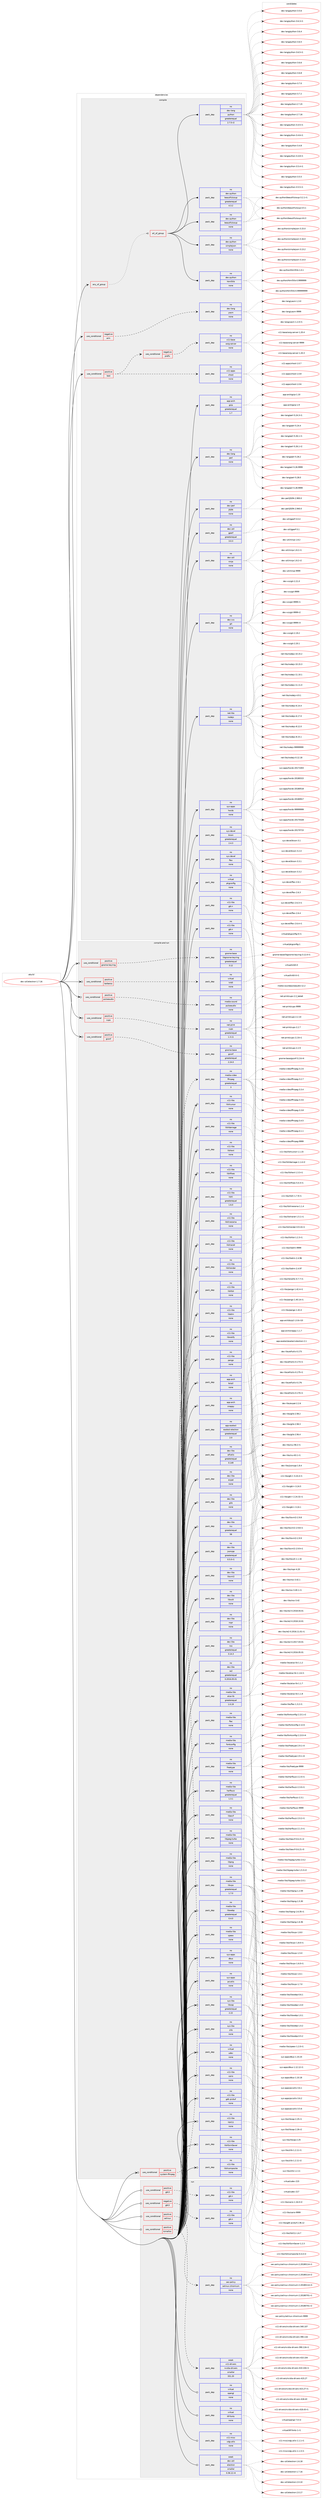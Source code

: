 digraph prolog {

# *************
# Graph options
# *************

newrank=true;
concentrate=true;
compound=true;
graph [rankdir=LR,fontname=Helvetica,fontsize=10,ranksep=1.5];#, ranksep=2.5, nodesep=0.2];
edge  [arrowhead=vee];
node  [fontname=Helvetica,fontsize=10];

# **********
# The ebuild
# **********

subgraph cluster_leftcol {
color=gray;
rank=same;
label=<<i>ebuild</i>>;
id [label="dev-util/electron-1.7.16", color=red, width=4, href="../dev-util/electron-1.7.16.svg"];
}

# ****************
# The dependencies
# ****************

subgraph cluster_midcol {
color=gray;
label=<<i>dependencies</i>>;
subgraph cluster_compile {
fillcolor="#eeeeee";
style=filled;
label=<<i>compile</i>>;
subgraph any23035 {
dependency1544939 [label=<<TABLE BORDER="0" CELLBORDER="1" CELLSPACING="0" CELLPADDING="4"><TR><TD CELLPADDING="10">any_of_group</TD></TR></TABLE>>, shape=none, color=red];subgraph all593 {
dependency1544940 [label=<<TABLE BORDER="0" CELLBORDER="1" CELLSPACING="0" CELLPADDING="4"><TR><TD CELLPADDING="10">all_of_group</TD></TR></TABLE>>, shape=none, color=red];subgraph pack1097046 {
dependency1544941 [label=<<TABLE BORDER="0" CELLBORDER="1" CELLSPACING="0" CELLPADDING="4" WIDTH="220"><TR><TD ROWSPAN="6" CELLPADDING="30">pack_dep</TD></TR><TR><TD WIDTH="110">no</TD></TR><TR><TD>dev-lang</TD></TR><TR><TD>python</TD></TR><TR><TD>greaterequal</TD></TR><TR><TD>2.7.5-r2</TD></TR></TABLE>>, shape=none, color=blue];
}
dependency1544940:e -> dependency1544941:w [weight=20,style="solid",arrowhead="inv"];
subgraph pack1097047 {
dependency1544942 [label=<<TABLE BORDER="0" CELLBORDER="1" CELLSPACING="0" CELLPADDING="4" WIDTH="220"><TR><TD ROWSPAN="6" CELLPADDING="30">pack_dep</TD></TR><TR><TD WIDTH="110">no</TD></TR><TR><TD>dev-python</TD></TR><TR><TD>beautifulsoup</TD></TR><TR><TD>none</TD></TR><TR><TD></TD></TR></TABLE>>, shape=none, color=blue];
}
dependency1544940:e -> dependency1544942:w [weight=20,style="solid",arrowhead="inv"];
subgraph pack1097048 {
dependency1544943 [label=<<TABLE BORDER="0" CELLBORDER="1" CELLSPACING="0" CELLPADDING="4" WIDTH="220"><TR><TD ROWSPAN="6" CELLPADDING="30">pack_dep</TD></TR><TR><TD WIDTH="110">no</TD></TR><TR><TD>dev-python</TD></TR><TR><TD>beautifulsoup</TD></TR><TR><TD>greaterequal</TD></TR><TR><TD>4.3.2</TD></TR></TABLE>>, shape=none, color=blue];
}
dependency1544940:e -> dependency1544943:w [weight=20,style="solid",arrowhead="inv"];
subgraph pack1097049 {
dependency1544944 [label=<<TABLE BORDER="0" CELLBORDER="1" CELLSPACING="0" CELLPADDING="4" WIDTH="220"><TR><TD ROWSPAN="6" CELLPADDING="30">pack_dep</TD></TR><TR><TD WIDTH="110">no</TD></TR><TR><TD>dev-python</TD></TR><TR><TD>html5lib</TD></TR><TR><TD>none</TD></TR><TR><TD></TD></TR></TABLE>>, shape=none, color=blue];
}
dependency1544940:e -> dependency1544944:w [weight=20,style="solid",arrowhead="inv"];
subgraph pack1097050 {
dependency1544945 [label=<<TABLE BORDER="0" CELLBORDER="1" CELLSPACING="0" CELLPADDING="4" WIDTH="220"><TR><TD ROWSPAN="6" CELLPADDING="30">pack_dep</TD></TR><TR><TD WIDTH="110">no</TD></TR><TR><TD>dev-python</TD></TR><TR><TD>simplejson</TD></TR><TR><TD>none</TD></TR><TR><TD></TD></TR></TABLE>>, shape=none, color=blue];
}
dependency1544940:e -> dependency1544945:w [weight=20,style="solid",arrowhead="inv"];
}
dependency1544939:e -> dependency1544940:w [weight=20,style="dotted",arrowhead="oinv"];
}
id:e -> dependency1544939:w [weight=20,style="solid",arrowhead="vee"];
subgraph cond424268 {
dependency1544946 [label=<<TABLE BORDER="0" CELLBORDER="1" CELLSPACING="0" CELLPADDING="4"><TR><TD ROWSPAN="3" CELLPADDING="10">use_conditional</TD></TR><TR><TD>negative</TD></TR><TR><TD>arm</TD></TR></TABLE>>, shape=none, color=red];
subgraph pack1097051 {
dependency1544947 [label=<<TABLE BORDER="0" CELLBORDER="1" CELLSPACING="0" CELLPADDING="4" WIDTH="220"><TR><TD ROWSPAN="6" CELLPADDING="30">pack_dep</TD></TR><TR><TD WIDTH="110">no</TD></TR><TR><TD>dev-lang</TD></TR><TR><TD>yasm</TD></TR><TR><TD>none</TD></TR><TR><TD></TD></TR></TABLE>>, shape=none, color=blue];
}
dependency1544946:e -> dependency1544947:w [weight=20,style="dashed",arrowhead="vee"];
}
id:e -> dependency1544946:w [weight=20,style="solid",arrowhead="vee"];
subgraph cond424269 {
dependency1544948 [label=<<TABLE BORDER="0" CELLBORDER="1" CELLSPACING="0" CELLPADDING="4"><TR><TD ROWSPAN="3" CELLPADDING="10">use_conditional</TD></TR><TR><TD>positive</TD></TR><TR><TD>test</TD></TR></TABLE>>, shape=none, color=red];
subgraph cond424270 {
dependency1544949 [label=<<TABLE BORDER="0" CELLBORDER="1" CELLSPACING="0" CELLPADDING="4"><TR><TD ROWSPAN="3" CELLPADDING="10">use_conditional</TD></TR><TR><TD>negative</TD></TR><TR><TD>prefix</TD></TR></TABLE>>, shape=none, color=red];
subgraph pack1097052 {
dependency1544950 [label=<<TABLE BORDER="0" CELLBORDER="1" CELLSPACING="0" CELLPADDING="4" WIDTH="220"><TR><TD ROWSPAN="6" CELLPADDING="30">pack_dep</TD></TR><TR><TD WIDTH="110">no</TD></TR><TR><TD>x11-base</TD></TR><TR><TD>xorg-server</TD></TR><TR><TD>none</TD></TR><TR><TD></TD></TR></TABLE>>, shape=none, color=blue];
}
dependency1544949:e -> dependency1544950:w [weight=20,style="dashed",arrowhead="vee"];
}
dependency1544948:e -> dependency1544949:w [weight=20,style="dashed",arrowhead="vee"];
subgraph pack1097053 {
dependency1544951 [label=<<TABLE BORDER="0" CELLBORDER="1" CELLSPACING="0" CELLPADDING="4" WIDTH="220"><TR><TD ROWSPAN="6" CELLPADDING="30">pack_dep</TD></TR><TR><TD WIDTH="110">no</TD></TR><TR><TD>x11-apps</TD></TR><TR><TD>xhost</TD></TR><TR><TD>none</TD></TR><TR><TD></TD></TR></TABLE>>, shape=none, color=blue];
}
dependency1544948:e -> dependency1544951:w [weight=20,style="dashed",arrowhead="vee"];
}
id:e -> dependency1544948:w [weight=20,style="solid",arrowhead="vee"];
subgraph pack1097054 {
dependency1544952 [label=<<TABLE BORDER="0" CELLBORDER="1" CELLSPACING="0" CELLPADDING="4" WIDTH="220"><TR><TD ROWSPAN="6" CELLPADDING="30">pack_dep</TD></TR><TR><TD WIDTH="110">no</TD></TR><TR><TD>app-arch</TD></TR><TR><TD>gzip</TD></TR><TR><TD>greaterequal</TD></TR><TR><TD>1.7</TD></TR></TABLE>>, shape=none, color=blue];
}
id:e -> dependency1544952:w [weight=20,style="solid",arrowhead="vee"];
subgraph pack1097055 {
dependency1544953 [label=<<TABLE BORDER="0" CELLBORDER="1" CELLSPACING="0" CELLPADDING="4" WIDTH="220"><TR><TD ROWSPAN="6" CELLPADDING="30">pack_dep</TD></TR><TR><TD WIDTH="110">no</TD></TR><TR><TD>dev-lang</TD></TR><TR><TD>perl</TD></TR><TR><TD>none</TD></TR><TR><TD></TD></TR></TABLE>>, shape=none, color=blue];
}
id:e -> dependency1544953:w [weight=20,style="solid",arrowhead="vee"];
subgraph pack1097056 {
dependency1544954 [label=<<TABLE BORDER="0" CELLBORDER="1" CELLSPACING="0" CELLPADDING="4" WIDTH="220"><TR><TD ROWSPAN="6" CELLPADDING="30">pack_dep</TD></TR><TR><TD WIDTH="110">no</TD></TR><TR><TD>dev-perl</TD></TR><TR><TD>JSON</TD></TR><TR><TD>none</TD></TR><TR><TD></TD></TR></TABLE>>, shape=none, color=blue];
}
id:e -> dependency1544954:w [weight=20,style="solid",arrowhead="vee"];
subgraph pack1097057 {
dependency1544955 [label=<<TABLE BORDER="0" CELLBORDER="1" CELLSPACING="0" CELLPADDING="4" WIDTH="220"><TR><TD ROWSPAN="6" CELLPADDING="30">pack_dep</TD></TR><TR><TD WIDTH="110">no</TD></TR><TR><TD>dev-util</TD></TR><TR><TD>gperf</TD></TR><TR><TD>greaterequal</TD></TR><TR><TD>3.0.3</TD></TR></TABLE>>, shape=none, color=blue];
}
id:e -> dependency1544955:w [weight=20,style="solid",arrowhead="vee"];
subgraph pack1097058 {
dependency1544956 [label=<<TABLE BORDER="0" CELLBORDER="1" CELLSPACING="0" CELLPADDING="4" WIDTH="220"><TR><TD ROWSPAN="6" CELLPADDING="30">pack_dep</TD></TR><TR><TD WIDTH="110">no</TD></TR><TR><TD>dev-util</TD></TR><TR><TD>ninja</TD></TR><TR><TD>none</TD></TR><TR><TD></TD></TR></TABLE>>, shape=none, color=blue];
}
id:e -> dependency1544956:w [weight=20,style="solid",arrowhead="vee"];
subgraph pack1097059 {
dependency1544957 [label=<<TABLE BORDER="0" CELLBORDER="1" CELLSPACING="0" CELLPADDING="4" WIDTH="220"><TR><TD ROWSPAN="6" CELLPADDING="30">pack_dep</TD></TR><TR><TD WIDTH="110">no</TD></TR><TR><TD>dev-vcs</TD></TR><TR><TD>git</TD></TR><TR><TD>none</TD></TR><TR><TD></TD></TR></TABLE>>, shape=none, color=blue];
}
id:e -> dependency1544957:w [weight=20,style="solid",arrowhead="vee"];
subgraph pack1097060 {
dependency1544958 [label=<<TABLE BORDER="0" CELLBORDER="1" CELLSPACING="0" CELLPADDING="4" WIDTH="220"><TR><TD ROWSPAN="6" CELLPADDING="30">pack_dep</TD></TR><TR><TD WIDTH="110">no</TD></TR><TR><TD>net-libs</TD></TR><TR><TD>nodejs</TD></TR><TR><TD>none</TD></TR><TR><TD></TD></TR></TABLE>>, shape=none, color=blue];
}
id:e -> dependency1544958:w [weight=20,style="solid",arrowhead="vee"];
subgraph pack1097061 {
dependency1544959 [label=<<TABLE BORDER="0" CELLBORDER="1" CELLSPACING="0" CELLPADDING="4" WIDTH="220"><TR><TD ROWSPAN="6" CELLPADDING="30">pack_dep</TD></TR><TR><TD WIDTH="110">no</TD></TR><TR><TD>sys-apps</TD></TR><TR><TD>hwids</TD></TR><TR><TD>none</TD></TR><TR><TD></TD></TR></TABLE>>, shape=none, color=blue];
}
id:e -> dependency1544959:w [weight=20,style="solid",arrowhead="vee"];
subgraph pack1097062 {
dependency1544960 [label=<<TABLE BORDER="0" CELLBORDER="1" CELLSPACING="0" CELLPADDING="4" WIDTH="220"><TR><TD ROWSPAN="6" CELLPADDING="30">pack_dep</TD></TR><TR><TD WIDTH="110">no</TD></TR><TR><TD>sys-devel</TD></TR><TR><TD>bison</TD></TR><TR><TD>greaterequal</TD></TR><TR><TD>2.4.3</TD></TR></TABLE>>, shape=none, color=blue];
}
id:e -> dependency1544960:w [weight=20,style="solid",arrowhead="vee"];
subgraph pack1097063 {
dependency1544961 [label=<<TABLE BORDER="0" CELLBORDER="1" CELLSPACING="0" CELLPADDING="4" WIDTH="220"><TR><TD ROWSPAN="6" CELLPADDING="30">pack_dep</TD></TR><TR><TD WIDTH="110">no</TD></TR><TR><TD>sys-devel</TD></TR><TR><TD>flex</TD></TR><TR><TD>none</TD></TR><TR><TD></TD></TR></TABLE>>, shape=none, color=blue];
}
id:e -> dependency1544961:w [weight=20,style="solid",arrowhead="vee"];
subgraph pack1097064 {
dependency1544962 [label=<<TABLE BORDER="0" CELLBORDER="1" CELLSPACING="0" CELLPADDING="4" WIDTH="220"><TR><TD ROWSPAN="6" CELLPADDING="30">pack_dep</TD></TR><TR><TD WIDTH="110">no</TD></TR><TR><TD>virtual</TD></TR><TR><TD>pkgconfig</TD></TR><TR><TD>none</TD></TR><TR><TD></TD></TR></TABLE>>, shape=none, color=blue];
}
id:e -> dependency1544962:w [weight=20,style="solid",arrowhead="vee"];
subgraph pack1097065 {
dependency1544963 [label=<<TABLE BORDER="0" CELLBORDER="1" CELLSPACING="0" CELLPADDING="4" WIDTH="220"><TR><TD ROWSPAN="6" CELLPADDING="30">pack_dep</TD></TR><TR><TD WIDTH="110">no</TD></TR><TR><TD>x11-libs</TD></TR><TR><TD>gtk+</TD></TR><TR><TD>none</TD></TR><TR><TD></TD></TR></TABLE>>, shape=none, color=blue];
}
id:e -> dependency1544963:w [weight=20,style="solid",arrowhead="vee"];
subgraph pack1097066 {
dependency1544964 [label=<<TABLE BORDER="0" CELLBORDER="1" CELLSPACING="0" CELLPADDING="4" WIDTH="220"><TR><TD ROWSPAN="6" CELLPADDING="30">pack_dep</TD></TR><TR><TD WIDTH="110">no</TD></TR><TR><TD>x11-libs</TD></TR><TR><TD>gtk+</TD></TR><TR><TD>none</TD></TR><TR><TD></TD></TR></TABLE>>, shape=none, color=blue];
}
id:e -> dependency1544964:w [weight=20,style="solid",arrowhead="vee"];
}
subgraph cluster_compileandrun {
fillcolor="#eeeeee";
style=filled;
label=<<i>compile and run</i>>;
subgraph cond424271 {
dependency1544965 [label=<<TABLE BORDER="0" CELLBORDER="1" CELLSPACING="0" CELLPADDING="4"><TR><TD ROWSPAN="3" CELLPADDING="10">use_conditional</TD></TR><TR><TD>positive</TD></TR><TR><TD>cups</TD></TR></TABLE>>, shape=none, color=red];
subgraph pack1097067 {
dependency1544966 [label=<<TABLE BORDER="0" CELLBORDER="1" CELLSPACING="0" CELLPADDING="4" WIDTH="220"><TR><TD ROWSPAN="6" CELLPADDING="30">pack_dep</TD></TR><TR><TD WIDTH="110">no</TD></TR><TR><TD>net-print</TD></TR><TR><TD>cups</TD></TR><TR><TD>greaterequal</TD></TR><TR><TD>1.3.11</TD></TR></TABLE>>, shape=none, color=blue];
}
dependency1544965:e -> dependency1544966:w [weight=20,style="dashed",arrowhead="vee"];
}
id:e -> dependency1544965:w [weight=20,style="solid",arrowhead="odotvee"];
subgraph cond424272 {
dependency1544967 [label=<<TABLE BORDER="0" CELLBORDER="1" CELLSPACING="0" CELLPADDING="4"><TR><TD ROWSPAN="3" CELLPADDING="10">use_conditional</TD></TR><TR><TD>positive</TD></TR><TR><TD>gconf</TD></TR></TABLE>>, shape=none, color=red];
subgraph pack1097068 {
dependency1544968 [label=<<TABLE BORDER="0" CELLBORDER="1" CELLSPACING="0" CELLPADDING="4" WIDTH="220"><TR><TD ROWSPAN="6" CELLPADDING="30">pack_dep</TD></TR><TR><TD WIDTH="110">no</TD></TR><TR><TD>gnome-base</TD></TR><TR><TD>gconf</TD></TR><TR><TD>greaterequal</TD></TR><TR><TD>2.24.0</TD></TR></TABLE>>, shape=none, color=blue];
}
dependency1544967:e -> dependency1544968:w [weight=20,style="dashed",arrowhead="vee"];
}
id:e -> dependency1544967:w [weight=20,style="solid",arrowhead="odotvee"];
subgraph cond424273 {
dependency1544969 [label=<<TABLE BORDER="0" CELLBORDER="1" CELLSPACING="0" CELLPADDING="4"><TR><TD ROWSPAN="3" CELLPADDING="10">use_conditional</TD></TR><TR><TD>positive</TD></TR><TR><TD>gnome-keyring</TD></TR></TABLE>>, shape=none, color=red];
subgraph pack1097069 {
dependency1544970 [label=<<TABLE BORDER="0" CELLBORDER="1" CELLSPACING="0" CELLPADDING="4" WIDTH="220"><TR><TD ROWSPAN="6" CELLPADDING="30">pack_dep</TD></TR><TR><TD WIDTH="110">no</TD></TR><TR><TD>gnome-base</TD></TR><TR><TD>libgnome-keyring</TD></TR><TR><TD>greaterequal</TD></TR><TR><TD>3.12</TD></TR></TABLE>>, shape=none, color=blue];
}
dependency1544969:e -> dependency1544970:w [weight=20,style="dashed",arrowhead="vee"];
}
id:e -> dependency1544969:w [weight=20,style="solid",arrowhead="odotvee"];
subgraph cond424274 {
dependency1544971 [label=<<TABLE BORDER="0" CELLBORDER="1" CELLSPACING="0" CELLPADDING="4"><TR><TD ROWSPAN="3" CELLPADDING="10">use_conditional</TD></TR><TR><TD>positive</TD></TR><TR><TD>kerberos</TD></TR></TABLE>>, shape=none, color=red];
subgraph pack1097070 {
dependency1544972 [label=<<TABLE BORDER="0" CELLBORDER="1" CELLSPACING="0" CELLPADDING="4" WIDTH="220"><TR><TD ROWSPAN="6" CELLPADDING="30">pack_dep</TD></TR><TR><TD WIDTH="110">no</TD></TR><TR><TD>virtual</TD></TR><TR><TD>krb5</TD></TR><TR><TD>none</TD></TR><TR><TD></TD></TR></TABLE>>, shape=none, color=blue];
}
dependency1544971:e -> dependency1544972:w [weight=20,style="dashed",arrowhead="vee"];
}
id:e -> dependency1544971:w [weight=20,style="solid",arrowhead="odotvee"];
subgraph cond424275 {
dependency1544973 [label=<<TABLE BORDER="0" CELLBORDER="1" CELLSPACING="0" CELLPADDING="4"><TR><TD ROWSPAN="3" CELLPADDING="10">use_conditional</TD></TR><TR><TD>positive</TD></TR><TR><TD>pulseaudio</TD></TR></TABLE>>, shape=none, color=red];
subgraph pack1097071 {
dependency1544974 [label=<<TABLE BORDER="0" CELLBORDER="1" CELLSPACING="0" CELLPADDING="4" WIDTH="220"><TR><TD ROWSPAN="6" CELLPADDING="30">pack_dep</TD></TR><TR><TD WIDTH="110">no</TD></TR><TR><TD>media-sound</TD></TR><TR><TD>pulseaudio</TD></TR><TR><TD>none</TD></TR><TR><TD></TD></TR></TABLE>>, shape=none, color=blue];
}
dependency1544973:e -> dependency1544974:w [weight=20,style="dashed",arrowhead="vee"];
}
id:e -> dependency1544973:w [weight=20,style="solid",arrowhead="odotvee"];
subgraph cond424276 {
dependency1544975 [label=<<TABLE BORDER="0" CELLBORDER="1" CELLSPACING="0" CELLPADDING="4"><TR><TD ROWSPAN="3" CELLPADDING="10">use_conditional</TD></TR><TR><TD>positive</TD></TR><TR><TD>system-ffmpeg</TD></TR></TABLE>>, shape=none, color=red];
subgraph pack1097072 {
dependency1544976 [label=<<TABLE BORDER="0" CELLBORDER="1" CELLSPACING="0" CELLPADDING="4" WIDTH="220"><TR><TD ROWSPAN="6" CELLPADDING="30">pack_dep</TD></TR><TR><TD WIDTH="110">no</TD></TR><TR><TD>media-video</TD></TR><TR><TD>ffmpeg</TD></TR><TR><TD>greaterequal</TD></TR><TR><TD>3</TD></TR></TABLE>>, shape=none, color=blue];
}
dependency1544975:e -> dependency1544976:w [weight=20,style="dashed",arrowhead="vee"];
}
id:e -> dependency1544975:w [weight=20,style="solid",arrowhead="odotvee"];
subgraph pack1097073 {
dependency1544977 [label=<<TABLE BORDER="0" CELLBORDER="1" CELLSPACING="0" CELLPADDING="4" WIDTH="220"><TR><TD ROWSPAN="6" CELLPADDING="30">pack_dep</TD></TR><TR><TD WIDTH="110">no</TD></TR><TR><TD>app-arch</TD></TR><TR><TD>bzip2</TD></TR><TR><TD>none</TD></TR><TR><TD></TD></TR></TABLE>>, shape=none, color=blue];
}
id:e -> dependency1544977:w [weight=20,style="solid",arrowhead="odotvee"];
subgraph pack1097074 {
dependency1544978 [label=<<TABLE BORDER="0" CELLBORDER="1" CELLSPACING="0" CELLPADDING="4" WIDTH="220"><TR><TD ROWSPAN="6" CELLPADDING="30">pack_dep</TD></TR><TR><TD WIDTH="110">no</TD></TR><TR><TD>app-arch</TD></TR><TR><TD>snappy</TD></TR><TR><TD>none</TD></TR><TR><TD></TD></TR></TABLE>>, shape=none, color=blue];
}
id:e -> dependency1544978:w [weight=20,style="solid",arrowhead="odotvee"];
subgraph pack1097075 {
dependency1544979 [label=<<TABLE BORDER="0" CELLBORDER="1" CELLSPACING="0" CELLPADDING="4" WIDTH="220"><TR><TD ROWSPAN="6" CELLPADDING="30">pack_dep</TD></TR><TR><TD WIDTH="110">no</TD></TR><TR><TD>app-eselect</TD></TR><TR><TD>eselect-electron</TD></TR><TR><TD>greaterequal</TD></TR><TR><TD>2.0</TD></TR></TABLE>>, shape=none, color=blue];
}
id:e -> dependency1544979:w [weight=20,style="solid",arrowhead="odotvee"];
subgraph pack1097076 {
dependency1544980 [label=<<TABLE BORDER="0" CELLBORDER="1" CELLSPACING="0" CELLPADDING="4" WIDTH="220"><TR><TD ROWSPAN="6" CELLPADDING="30">pack_dep</TD></TR><TR><TD WIDTH="110">no</TD></TR><TR><TD>dev-libs</TD></TR><TR><TD>elfutils</TD></TR><TR><TD>greaterequal</TD></TR><TR><TD>0.149</TD></TR></TABLE>>, shape=none, color=blue];
}
id:e -> dependency1544980:w [weight=20,style="solid",arrowhead="odotvee"];
subgraph pack1097077 {
dependency1544981 [label=<<TABLE BORDER="0" CELLBORDER="1" CELLSPACING="0" CELLPADDING="4" WIDTH="220"><TR><TD ROWSPAN="6" CELLPADDING="30">pack_dep</TD></TR><TR><TD WIDTH="110">no</TD></TR><TR><TD>dev-libs</TD></TR><TR><TD>expat</TD></TR><TR><TD>none</TD></TR><TR><TD></TD></TR></TABLE>>, shape=none, color=blue];
}
id:e -> dependency1544981:w [weight=20,style="solid",arrowhead="odotvee"];
subgraph pack1097078 {
dependency1544982 [label=<<TABLE BORDER="0" CELLBORDER="1" CELLSPACING="0" CELLPADDING="4" WIDTH="220"><TR><TD ROWSPAN="6" CELLPADDING="30">pack_dep</TD></TR><TR><TD WIDTH="110">no</TD></TR><TR><TD>dev-libs</TD></TR><TR><TD>glib</TD></TR><TR><TD>none</TD></TR><TR><TD></TD></TR></TABLE>>, shape=none, color=blue];
}
id:e -> dependency1544982:w [weight=20,style="solid",arrowhead="odotvee"];
subgraph pack1097079 {
dependency1544983 [label=<<TABLE BORDER="0" CELLBORDER="1" CELLSPACING="0" CELLPADDING="4" WIDTH="220"><TR><TD ROWSPAN="6" CELLPADDING="30">pack_dep</TD></TR><TR><TD WIDTH="110">no</TD></TR><TR><TD>dev-libs</TD></TR><TR><TD>icu</TD></TR><TR><TD>greaterequal</TD></TR><TR><TD>58</TD></TR></TABLE>>, shape=none, color=blue];
}
id:e -> dependency1544983:w [weight=20,style="solid",arrowhead="odotvee"];
subgraph pack1097080 {
dependency1544984 [label=<<TABLE BORDER="0" CELLBORDER="1" CELLSPACING="0" CELLPADDING="4" WIDTH="220"><TR><TD ROWSPAN="6" CELLPADDING="30">pack_dep</TD></TR><TR><TD WIDTH="110">no</TD></TR><TR><TD>dev-libs</TD></TR><TR><TD>jsoncpp</TD></TR><TR><TD>greaterequal</TD></TR><TR><TD>0.5.0-r1</TD></TR></TABLE>>, shape=none, color=blue];
}
id:e -> dependency1544984:w [weight=20,style="solid",arrowhead="odotvee"];
subgraph pack1097081 {
dependency1544985 [label=<<TABLE BORDER="0" CELLBORDER="1" CELLSPACING="0" CELLPADDING="4" WIDTH="220"><TR><TD ROWSPAN="6" CELLPADDING="30">pack_dep</TD></TR><TR><TD WIDTH="110">no</TD></TR><TR><TD>dev-libs</TD></TR><TR><TD>libxml2</TD></TR><TR><TD>none</TD></TR><TR><TD></TD></TR></TABLE>>, shape=none, color=blue];
}
id:e -> dependency1544985:w [weight=20,style="solid",arrowhead="odotvee"];
subgraph pack1097082 {
dependency1544986 [label=<<TABLE BORDER="0" CELLBORDER="1" CELLSPACING="0" CELLPADDING="4" WIDTH="220"><TR><TD ROWSPAN="6" CELLPADDING="30">pack_dep</TD></TR><TR><TD WIDTH="110">no</TD></TR><TR><TD>dev-libs</TD></TR><TR><TD>libxslt</TD></TR><TR><TD>none</TD></TR><TR><TD></TD></TR></TABLE>>, shape=none, color=blue];
}
id:e -> dependency1544986:w [weight=20,style="solid",arrowhead="odotvee"];
subgraph pack1097083 {
dependency1544987 [label=<<TABLE BORDER="0" CELLBORDER="1" CELLSPACING="0" CELLPADDING="4" WIDTH="220"><TR><TD ROWSPAN="6" CELLPADDING="30">pack_dep</TD></TR><TR><TD WIDTH="110">no</TD></TR><TR><TD>dev-libs</TD></TR><TR><TD>nspr</TD></TR><TR><TD>none</TD></TR><TR><TD></TD></TR></TABLE>>, shape=none, color=blue];
}
id:e -> dependency1544987:w [weight=20,style="solid",arrowhead="odotvee"];
subgraph pack1097084 {
dependency1544988 [label=<<TABLE BORDER="0" CELLBORDER="1" CELLSPACING="0" CELLPADDING="4" WIDTH="220"><TR><TD ROWSPAN="6" CELLPADDING="30">pack_dep</TD></TR><TR><TD WIDTH="110">no</TD></TR><TR><TD>dev-libs</TD></TR><TR><TD>nss</TD></TR><TR><TD>greaterequal</TD></TR><TR><TD>3.14.3</TD></TR></TABLE>>, shape=none, color=blue];
}
id:e -> dependency1544988:w [weight=20,style="solid",arrowhead="odotvee"];
subgraph pack1097085 {
dependency1544989 [label=<<TABLE BORDER="0" CELLBORDER="1" CELLSPACING="0" CELLPADDING="4" WIDTH="220"><TR><TD ROWSPAN="6" CELLPADDING="30">pack_dep</TD></TR><TR><TD WIDTH="110">no</TD></TR><TR><TD>dev-libs</TD></TR><TR><TD>re2</TD></TR><TR><TD>greaterequal</TD></TR><TR><TD>0.2016.05.01</TD></TR></TABLE>>, shape=none, color=blue];
}
id:e -> dependency1544989:w [weight=20,style="solid",arrowhead="odotvee"];
subgraph pack1097086 {
dependency1544990 [label=<<TABLE BORDER="0" CELLBORDER="1" CELLSPACING="0" CELLPADDING="4" WIDTH="220"><TR><TD ROWSPAN="6" CELLPADDING="30">pack_dep</TD></TR><TR><TD WIDTH="110">no</TD></TR><TR><TD>media-libs</TD></TR><TR><TD>alsa-lib</TD></TR><TR><TD>greaterequal</TD></TR><TR><TD>1.0.19</TD></TR></TABLE>>, shape=none, color=blue];
}
id:e -> dependency1544990:w [weight=20,style="solid",arrowhead="odotvee"];
subgraph pack1097087 {
dependency1544991 [label=<<TABLE BORDER="0" CELLBORDER="1" CELLSPACING="0" CELLPADDING="4" WIDTH="220"><TR><TD ROWSPAN="6" CELLPADDING="30">pack_dep</TD></TR><TR><TD WIDTH="110">no</TD></TR><TR><TD>media-libs</TD></TR><TR><TD>flac</TD></TR><TR><TD>none</TD></TR><TR><TD></TD></TR></TABLE>>, shape=none, color=blue];
}
id:e -> dependency1544991:w [weight=20,style="solid",arrowhead="odotvee"];
subgraph pack1097088 {
dependency1544992 [label=<<TABLE BORDER="0" CELLBORDER="1" CELLSPACING="0" CELLPADDING="4" WIDTH="220"><TR><TD ROWSPAN="6" CELLPADDING="30">pack_dep</TD></TR><TR><TD WIDTH="110">no</TD></TR><TR><TD>media-libs</TD></TR><TR><TD>fontconfig</TD></TR><TR><TD>none</TD></TR><TR><TD></TD></TR></TABLE>>, shape=none, color=blue];
}
id:e -> dependency1544992:w [weight=20,style="solid",arrowhead="odotvee"];
subgraph pack1097089 {
dependency1544993 [label=<<TABLE BORDER="0" CELLBORDER="1" CELLSPACING="0" CELLPADDING="4" WIDTH="220"><TR><TD ROWSPAN="6" CELLPADDING="30">pack_dep</TD></TR><TR><TD WIDTH="110">no</TD></TR><TR><TD>media-libs</TD></TR><TR><TD>freetype</TD></TR><TR><TD>none</TD></TR><TR><TD></TD></TR></TABLE>>, shape=none, color=blue];
}
id:e -> dependency1544993:w [weight=20,style="solid",arrowhead="odotvee"];
subgraph pack1097090 {
dependency1544994 [label=<<TABLE BORDER="0" CELLBORDER="1" CELLSPACING="0" CELLPADDING="4" WIDTH="220"><TR><TD ROWSPAN="6" CELLPADDING="30">pack_dep</TD></TR><TR><TD WIDTH="110">no</TD></TR><TR><TD>media-libs</TD></TR><TR><TD>harfbuzz</TD></TR><TR><TD>greaterequal</TD></TR><TR><TD>1.3.1</TD></TR></TABLE>>, shape=none, color=blue];
}
id:e -> dependency1544994:w [weight=20,style="solid",arrowhead="odotvee"];
subgraph pack1097091 {
dependency1544995 [label=<<TABLE BORDER="0" CELLBORDER="1" CELLSPACING="0" CELLPADDING="4" WIDTH="220"><TR><TD ROWSPAN="6" CELLPADDING="30">pack_dep</TD></TR><TR><TD WIDTH="110">no</TD></TR><TR><TD>media-libs</TD></TR><TR><TD>libexif</TD></TR><TR><TD>none</TD></TR><TR><TD></TD></TR></TABLE>>, shape=none, color=blue];
}
id:e -> dependency1544995:w [weight=20,style="solid",arrowhead="odotvee"];
subgraph pack1097092 {
dependency1544996 [label=<<TABLE BORDER="0" CELLBORDER="1" CELLSPACING="0" CELLPADDING="4" WIDTH="220"><TR><TD ROWSPAN="6" CELLPADDING="30">pack_dep</TD></TR><TR><TD WIDTH="110">no</TD></TR><TR><TD>media-libs</TD></TR><TR><TD>libjpeg-turbo</TD></TR><TR><TD>none</TD></TR><TR><TD></TD></TR></TABLE>>, shape=none, color=blue];
}
id:e -> dependency1544996:w [weight=20,style="solid",arrowhead="odotvee"];
subgraph pack1097093 {
dependency1544997 [label=<<TABLE BORDER="0" CELLBORDER="1" CELLSPACING="0" CELLPADDING="4" WIDTH="220"><TR><TD ROWSPAN="6" CELLPADDING="30">pack_dep</TD></TR><TR><TD WIDTH="110">no</TD></TR><TR><TD>media-libs</TD></TR><TR><TD>libpng</TD></TR><TR><TD>none</TD></TR><TR><TD></TD></TR></TABLE>>, shape=none, color=blue];
}
id:e -> dependency1544997:w [weight=20,style="solid",arrowhead="odotvee"];
subgraph pack1097094 {
dependency1544998 [label=<<TABLE BORDER="0" CELLBORDER="1" CELLSPACING="0" CELLPADDING="4" WIDTH="220"><TR><TD ROWSPAN="6" CELLPADDING="30">pack_dep</TD></TR><TR><TD WIDTH="110">no</TD></TR><TR><TD>media-libs</TD></TR><TR><TD>libvpx</TD></TR><TR><TD>greaterequal</TD></TR><TR><TD>1.7.0</TD></TR></TABLE>>, shape=none, color=blue];
}
id:e -> dependency1544998:w [weight=20,style="solid",arrowhead="odotvee"];
subgraph pack1097095 {
dependency1544999 [label=<<TABLE BORDER="0" CELLBORDER="1" CELLSPACING="0" CELLPADDING="4" WIDTH="220"><TR><TD ROWSPAN="6" CELLPADDING="30">pack_dep</TD></TR><TR><TD WIDTH="110">no</TD></TR><TR><TD>media-libs</TD></TR><TR><TD>libwebp</TD></TR><TR><TD>greaterequal</TD></TR><TR><TD>0.4.0</TD></TR></TABLE>>, shape=none, color=blue];
}
id:e -> dependency1544999:w [weight=20,style="solid",arrowhead="odotvee"];
subgraph pack1097096 {
dependency1545000 [label=<<TABLE BORDER="0" CELLBORDER="1" CELLSPACING="0" CELLPADDING="4" WIDTH="220"><TR><TD ROWSPAN="6" CELLPADDING="30">pack_dep</TD></TR><TR><TD WIDTH="110">no</TD></TR><TR><TD>media-libs</TD></TR><TR><TD>speex</TD></TR><TR><TD>none</TD></TR><TR><TD></TD></TR></TABLE>>, shape=none, color=blue];
}
id:e -> dependency1545000:w [weight=20,style="solid",arrowhead="odotvee"];
subgraph pack1097097 {
dependency1545001 [label=<<TABLE BORDER="0" CELLBORDER="1" CELLSPACING="0" CELLPADDING="4" WIDTH="220"><TR><TD ROWSPAN="6" CELLPADDING="30">pack_dep</TD></TR><TR><TD WIDTH="110">no</TD></TR><TR><TD>sys-apps</TD></TR><TR><TD>dbus</TD></TR><TR><TD>none</TD></TR><TR><TD></TD></TR></TABLE>>, shape=none, color=blue];
}
id:e -> dependency1545001:w [weight=20,style="solid",arrowhead="odotvee"];
subgraph pack1097098 {
dependency1545002 [label=<<TABLE BORDER="0" CELLBORDER="1" CELLSPACING="0" CELLPADDING="4" WIDTH="220"><TR><TD ROWSPAN="6" CELLPADDING="30">pack_dep</TD></TR><TR><TD WIDTH="110">no</TD></TR><TR><TD>sys-apps</TD></TR><TR><TD>pciutils</TD></TR><TR><TD>none</TD></TR><TR><TD></TD></TR></TABLE>>, shape=none, color=blue];
}
id:e -> dependency1545002:w [weight=20,style="solid",arrowhead="odotvee"];
subgraph pack1097099 {
dependency1545003 [label=<<TABLE BORDER="0" CELLBORDER="1" CELLSPACING="0" CELLPADDING="4" WIDTH="220"><TR><TD ROWSPAN="6" CELLPADDING="30">pack_dep</TD></TR><TR><TD WIDTH="110">no</TD></TR><TR><TD>sys-libs</TD></TR><TR><TD>libcap</TD></TR><TR><TD>greaterequal</TD></TR><TR><TD>2.22</TD></TR></TABLE>>, shape=none, color=blue];
}
id:e -> dependency1545003:w [weight=20,style="solid",arrowhead="odotvee"];
subgraph pack1097100 {
dependency1545004 [label=<<TABLE BORDER="0" CELLBORDER="1" CELLSPACING="0" CELLPADDING="4" WIDTH="220"><TR><TD ROWSPAN="6" CELLPADDING="30">pack_dep</TD></TR><TR><TD WIDTH="110">no</TD></TR><TR><TD>sys-libs</TD></TR><TR><TD>zlib</TD></TR><TR><TD>none</TD></TR><TR><TD></TD></TR></TABLE>>, shape=none, color=blue];
}
id:e -> dependency1545004:w [weight=20,style="solid",arrowhead="odotvee"];
subgraph pack1097101 {
dependency1545005 [label=<<TABLE BORDER="0" CELLBORDER="1" CELLSPACING="0" CELLPADDING="4" WIDTH="220"><TR><TD ROWSPAN="6" CELLPADDING="30">pack_dep</TD></TR><TR><TD WIDTH="110">no</TD></TR><TR><TD>virtual</TD></TR><TR><TD>udev</TD></TR><TR><TD>none</TD></TR><TR><TD></TD></TR></TABLE>>, shape=none, color=blue];
}
id:e -> dependency1545005:w [weight=20,style="solid",arrowhead="odotvee"];
subgraph pack1097102 {
dependency1545006 [label=<<TABLE BORDER="0" CELLBORDER="1" CELLSPACING="0" CELLPADDING="4" WIDTH="220"><TR><TD ROWSPAN="6" CELLPADDING="30">pack_dep</TD></TR><TR><TD WIDTH="110">no</TD></TR><TR><TD>x11-libs</TD></TR><TR><TD>cairo</TD></TR><TR><TD>none</TD></TR><TR><TD></TD></TR></TABLE>>, shape=none, color=blue];
}
id:e -> dependency1545006:w [weight=20,style="solid",arrowhead="odotvee"];
subgraph pack1097103 {
dependency1545007 [label=<<TABLE BORDER="0" CELLBORDER="1" CELLSPACING="0" CELLPADDING="4" WIDTH="220"><TR><TD ROWSPAN="6" CELLPADDING="30">pack_dep</TD></TR><TR><TD WIDTH="110">no</TD></TR><TR><TD>x11-libs</TD></TR><TR><TD>gdk-pixbuf</TD></TR><TR><TD>none</TD></TR><TR><TD></TD></TR></TABLE>>, shape=none, color=blue];
}
id:e -> dependency1545007:w [weight=20,style="solid",arrowhead="odotvee"];
subgraph pack1097104 {
dependency1545008 [label=<<TABLE BORDER="0" CELLBORDER="1" CELLSPACING="0" CELLPADDING="4" WIDTH="220"><TR><TD ROWSPAN="6" CELLPADDING="30">pack_dep</TD></TR><TR><TD WIDTH="110">no</TD></TR><TR><TD>x11-libs</TD></TR><TR><TD>libX11</TD></TR><TR><TD>none</TD></TR><TR><TD></TD></TR></TABLE>>, shape=none, color=blue];
}
id:e -> dependency1545008:w [weight=20,style="solid",arrowhead="odotvee"];
subgraph pack1097105 {
dependency1545009 [label=<<TABLE BORDER="0" CELLBORDER="1" CELLSPACING="0" CELLPADDING="4" WIDTH="220"><TR><TD ROWSPAN="6" CELLPADDING="30">pack_dep</TD></TR><TR><TD WIDTH="110">no</TD></TR><TR><TD>x11-libs</TD></TR><TR><TD>libXScrnSaver</TD></TR><TR><TD>none</TD></TR><TR><TD></TD></TR></TABLE>>, shape=none, color=blue];
}
id:e -> dependency1545009:w [weight=20,style="solid",arrowhead="odotvee"];
subgraph pack1097106 {
dependency1545010 [label=<<TABLE BORDER="0" CELLBORDER="1" CELLSPACING="0" CELLPADDING="4" WIDTH="220"><TR><TD ROWSPAN="6" CELLPADDING="30">pack_dep</TD></TR><TR><TD WIDTH="110">no</TD></TR><TR><TD>x11-libs</TD></TR><TR><TD>libXcomposite</TD></TR><TR><TD>none</TD></TR><TR><TD></TD></TR></TABLE>>, shape=none, color=blue];
}
id:e -> dependency1545010:w [weight=20,style="solid",arrowhead="odotvee"];
subgraph pack1097107 {
dependency1545011 [label=<<TABLE BORDER="0" CELLBORDER="1" CELLSPACING="0" CELLPADDING="4" WIDTH="220"><TR><TD ROWSPAN="6" CELLPADDING="30">pack_dep</TD></TR><TR><TD WIDTH="110">no</TD></TR><TR><TD>x11-libs</TD></TR><TR><TD>libXcursor</TD></TR><TR><TD>none</TD></TR><TR><TD></TD></TR></TABLE>>, shape=none, color=blue];
}
id:e -> dependency1545011:w [weight=20,style="solid",arrowhead="odotvee"];
subgraph pack1097108 {
dependency1545012 [label=<<TABLE BORDER="0" CELLBORDER="1" CELLSPACING="0" CELLPADDING="4" WIDTH="220"><TR><TD ROWSPAN="6" CELLPADDING="30">pack_dep</TD></TR><TR><TD WIDTH="110">no</TD></TR><TR><TD>x11-libs</TD></TR><TR><TD>libXdamage</TD></TR><TR><TD>none</TD></TR><TR><TD></TD></TR></TABLE>>, shape=none, color=blue];
}
id:e -> dependency1545012:w [weight=20,style="solid",arrowhead="odotvee"];
subgraph pack1097109 {
dependency1545013 [label=<<TABLE BORDER="0" CELLBORDER="1" CELLSPACING="0" CELLPADDING="4" WIDTH="220"><TR><TD ROWSPAN="6" CELLPADDING="30">pack_dep</TD></TR><TR><TD WIDTH="110">no</TD></TR><TR><TD>x11-libs</TD></TR><TR><TD>libXext</TD></TR><TR><TD>none</TD></TR><TR><TD></TD></TR></TABLE>>, shape=none, color=blue];
}
id:e -> dependency1545013:w [weight=20,style="solid",arrowhead="odotvee"];
subgraph pack1097110 {
dependency1545014 [label=<<TABLE BORDER="0" CELLBORDER="1" CELLSPACING="0" CELLPADDING="4" WIDTH="220"><TR><TD ROWSPAN="6" CELLPADDING="30">pack_dep</TD></TR><TR><TD WIDTH="110">no</TD></TR><TR><TD>x11-libs</TD></TR><TR><TD>libXfixes</TD></TR><TR><TD>none</TD></TR><TR><TD></TD></TR></TABLE>>, shape=none, color=blue];
}
id:e -> dependency1545014:w [weight=20,style="solid",arrowhead="odotvee"];
subgraph pack1097111 {
dependency1545015 [label=<<TABLE BORDER="0" CELLBORDER="1" CELLSPACING="0" CELLPADDING="4" WIDTH="220"><TR><TD ROWSPAN="6" CELLPADDING="30">pack_dep</TD></TR><TR><TD WIDTH="110">no</TD></TR><TR><TD>x11-libs</TD></TR><TR><TD>libXi</TD></TR><TR><TD>greaterequal</TD></TR><TR><TD>1.6.0</TD></TR></TABLE>>, shape=none, color=blue];
}
id:e -> dependency1545015:w [weight=20,style="solid",arrowhead="odotvee"];
subgraph pack1097112 {
dependency1545016 [label=<<TABLE BORDER="0" CELLBORDER="1" CELLSPACING="0" CELLPADDING="4" WIDTH="220"><TR><TD ROWSPAN="6" CELLPADDING="30">pack_dep</TD></TR><TR><TD WIDTH="110">no</TD></TR><TR><TD>x11-libs</TD></TR><TR><TD>libXinerama</TD></TR><TR><TD>none</TD></TR><TR><TD></TD></TR></TABLE>>, shape=none, color=blue];
}
id:e -> dependency1545016:w [weight=20,style="solid",arrowhead="odotvee"];
subgraph pack1097113 {
dependency1545017 [label=<<TABLE BORDER="0" CELLBORDER="1" CELLSPACING="0" CELLPADDING="4" WIDTH="220"><TR><TD ROWSPAN="6" CELLPADDING="30">pack_dep</TD></TR><TR><TD WIDTH="110">no</TD></TR><TR><TD>x11-libs</TD></TR><TR><TD>libXrandr</TD></TR><TR><TD>none</TD></TR><TR><TD></TD></TR></TABLE>>, shape=none, color=blue];
}
id:e -> dependency1545017:w [weight=20,style="solid",arrowhead="odotvee"];
subgraph pack1097114 {
dependency1545018 [label=<<TABLE BORDER="0" CELLBORDER="1" CELLSPACING="0" CELLPADDING="4" WIDTH="220"><TR><TD ROWSPAN="6" CELLPADDING="30">pack_dep</TD></TR><TR><TD WIDTH="110">no</TD></TR><TR><TD>x11-libs</TD></TR><TR><TD>libXrender</TD></TR><TR><TD>none</TD></TR><TR><TD></TD></TR></TABLE>>, shape=none, color=blue];
}
id:e -> dependency1545018:w [weight=20,style="solid",arrowhead="odotvee"];
subgraph pack1097115 {
dependency1545019 [label=<<TABLE BORDER="0" CELLBORDER="1" CELLSPACING="0" CELLPADDING="4" WIDTH="220"><TR><TD ROWSPAN="6" CELLPADDING="30">pack_dep</TD></TR><TR><TD WIDTH="110">no</TD></TR><TR><TD>x11-libs</TD></TR><TR><TD>libXtst</TD></TR><TR><TD>none</TD></TR><TR><TD></TD></TR></TABLE>>, shape=none, color=blue];
}
id:e -> dependency1545019:w [weight=20,style="solid",arrowhead="odotvee"];
subgraph pack1097116 {
dependency1545020 [label=<<TABLE BORDER="0" CELLBORDER="1" CELLSPACING="0" CELLPADDING="4" WIDTH="220"><TR><TD ROWSPAN="6" CELLPADDING="30">pack_dep</TD></TR><TR><TD WIDTH="110">no</TD></TR><TR><TD>x11-libs</TD></TR><TR><TD>libdrm</TD></TR><TR><TD>none</TD></TR><TR><TD></TD></TR></TABLE>>, shape=none, color=blue];
}
id:e -> dependency1545020:w [weight=20,style="solid",arrowhead="odotvee"];
subgraph pack1097117 {
dependency1545021 [label=<<TABLE BORDER="0" CELLBORDER="1" CELLSPACING="0" CELLPADDING="4" WIDTH="220"><TR><TD ROWSPAN="6" CELLPADDING="30">pack_dep</TD></TR><TR><TD WIDTH="110">no</TD></TR><TR><TD>x11-libs</TD></TR><TR><TD>libnotify</TD></TR><TR><TD>none</TD></TR><TR><TD></TD></TR></TABLE>>, shape=none, color=blue];
}
id:e -> dependency1545021:w [weight=20,style="solid",arrowhead="odotvee"];
subgraph pack1097118 {
dependency1545022 [label=<<TABLE BORDER="0" CELLBORDER="1" CELLSPACING="0" CELLPADDING="4" WIDTH="220"><TR><TD ROWSPAN="6" CELLPADDING="30">pack_dep</TD></TR><TR><TD WIDTH="110">no</TD></TR><TR><TD>x11-libs</TD></TR><TR><TD>pango</TD></TR><TR><TD>none</TD></TR><TR><TD></TD></TR></TABLE>>, shape=none, color=blue];
}
id:e -> dependency1545022:w [weight=20,style="solid",arrowhead="odotvee"];
}
subgraph cluster_run {
fillcolor="#eeeeee";
style=filled;
label=<<i>run</i>>;
subgraph cond424277 {
dependency1545023 [label=<<TABLE BORDER="0" CELLBORDER="1" CELLSPACING="0" CELLPADDING="4"><TR><TD ROWSPAN="3" CELLPADDING="10">use_conditional</TD></TR><TR><TD>negative</TD></TR><TR><TD>gtk3</TD></TR></TABLE>>, shape=none, color=red];
subgraph pack1097119 {
dependency1545024 [label=<<TABLE BORDER="0" CELLBORDER="1" CELLSPACING="0" CELLPADDING="4" WIDTH="220"><TR><TD ROWSPAN="6" CELLPADDING="30">pack_dep</TD></TR><TR><TD WIDTH="110">no</TD></TR><TR><TD>x11-libs</TD></TR><TR><TD>gtk+</TD></TR><TR><TD>none</TD></TR><TR><TD></TD></TR></TABLE>>, shape=none, color=blue];
}
dependency1545023:e -> dependency1545024:w [weight=20,style="dashed",arrowhead="vee"];
}
id:e -> dependency1545023:w [weight=20,style="solid",arrowhead="odot"];
subgraph cond424278 {
dependency1545025 [label=<<TABLE BORDER="0" CELLBORDER="1" CELLSPACING="0" CELLPADDING="4"><TR><TD ROWSPAN="3" CELLPADDING="10">use_conditional</TD></TR><TR><TD>positive</TD></TR><TR><TD>gtk3</TD></TR></TABLE>>, shape=none, color=red];
subgraph pack1097120 {
dependency1545026 [label=<<TABLE BORDER="0" CELLBORDER="1" CELLSPACING="0" CELLPADDING="4" WIDTH="220"><TR><TD ROWSPAN="6" CELLPADDING="30">pack_dep</TD></TR><TR><TD WIDTH="110">no</TD></TR><TR><TD>x11-libs</TD></TR><TR><TD>gtk+</TD></TR><TR><TD>none</TD></TR><TR><TD></TD></TR></TABLE>>, shape=none, color=blue];
}
dependency1545025:e -> dependency1545026:w [weight=20,style="dashed",arrowhead="vee"];
}
id:e -> dependency1545025:w [weight=20,style="solid",arrowhead="odot"];
subgraph cond424279 {
dependency1545027 [label=<<TABLE BORDER="0" CELLBORDER="1" CELLSPACING="0" CELLPADDING="4"><TR><TD ROWSPAN="3" CELLPADDING="10">use_conditional</TD></TR><TR><TD>positive</TD></TR><TR><TD>selinux</TD></TR></TABLE>>, shape=none, color=red];
subgraph pack1097121 {
dependency1545028 [label=<<TABLE BORDER="0" CELLBORDER="1" CELLSPACING="0" CELLPADDING="4" WIDTH="220"><TR><TD ROWSPAN="6" CELLPADDING="30">pack_dep</TD></TR><TR><TD WIDTH="110">no</TD></TR><TR><TD>sec-policy</TD></TR><TR><TD>selinux-chromium</TD></TR><TR><TD>none</TD></TR><TR><TD></TD></TR></TABLE>>, shape=none, color=blue];
}
dependency1545027:e -> dependency1545028:w [weight=20,style="dashed",arrowhead="vee"];
}
id:e -> dependency1545027:w [weight=20,style="solid",arrowhead="odot"];
subgraph cond424280 {
dependency1545029 [label=<<TABLE BORDER="0" CELLBORDER="1" CELLSPACING="0" CELLPADDING="4"><TR><TD ROWSPAN="3" CELLPADDING="10">use_conditional</TD></TR><TR><TD>positive</TD></TR><TR><TD>tcmalloc</TD></TR></TABLE>>, shape=none, color=red];
subgraph pack1097122 {
dependency1545030 [label=<<TABLE BORDER="0" CELLBORDER="1" CELLSPACING="0" CELLPADDING="4" WIDTH="220"><TR><TD ROWSPAN="6" CELLPADDING="30">pack_dep</TD></TR><TR><TD WIDTH="110">weak</TD></TR><TR><TD>x11-drivers</TD></TR><TR><TD>nvidia-drivers</TD></TR><TR><TD>smaller</TD></TR><TR><TD>331.20</TD></TR></TABLE>>, shape=none, color=blue];
}
dependency1545029:e -> dependency1545030:w [weight=20,style="dashed",arrowhead="vee"];
}
id:e -> dependency1545029:w [weight=20,style="solid",arrowhead="odot"];
subgraph pack1097123 {
dependency1545031 [label=<<TABLE BORDER="0" CELLBORDER="1" CELLSPACING="0" CELLPADDING="4" WIDTH="220"><TR><TD ROWSPAN="6" CELLPADDING="30">pack_dep</TD></TR><TR><TD WIDTH="110">no</TD></TR><TR><TD>virtual</TD></TR><TR><TD>opengl</TD></TR><TR><TD>none</TD></TR><TR><TD></TD></TR></TABLE>>, shape=none, color=blue];
}
id:e -> dependency1545031:w [weight=20,style="solid",arrowhead="odot"];
subgraph pack1097124 {
dependency1545032 [label=<<TABLE BORDER="0" CELLBORDER="1" CELLSPACING="0" CELLPADDING="4" WIDTH="220"><TR><TD ROWSPAN="6" CELLPADDING="30">pack_dep</TD></TR><TR><TD WIDTH="110">no</TD></TR><TR><TD>virtual</TD></TR><TR><TD>ttf-fonts</TD></TR><TR><TD>none</TD></TR><TR><TD></TD></TR></TABLE>>, shape=none, color=blue];
}
id:e -> dependency1545032:w [weight=20,style="solid",arrowhead="odot"];
subgraph pack1097125 {
dependency1545033 [label=<<TABLE BORDER="0" CELLBORDER="1" CELLSPACING="0" CELLPADDING="4" WIDTH="220"><TR><TD ROWSPAN="6" CELLPADDING="30">pack_dep</TD></TR><TR><TD WIDTH="110">no</TD></TR><TR><TD>x11-misc</TD></TR><TR><TD>xdg-utils</TD></TR><TR><TD>none</TD></TR><TR><TD></TD></TR></TABLE>>, shape=none, color=blue];
}
id:e -> dependency1545033:w [weight=20,style="solid",arrowhead="odot"];
subgraph pack1097126 {
dependency1545034 [label=<<TABLE BORDER="0" CELLBORDER="1" CELLSPACING="0" CELLPADDING="4" WIDTH="220"><TR><TD ROWSPAN="6" CELLPADDING="30">pack_dep</TD></TR><TR><TD WIDTH="110">weak</TD></TR><TR><TD>dev-util</TD></TR><TR><TD>electron</TD></TR><TR><TD>smaller</TD></TR><TR><TD>0.36.12-r4</TD></TR></TABLE>>, shape=none, color=blue];
}
id:e -> dependency1545034:w [weight=20,style="solid",arrowhead="odot"];
}
}

# **************
# The candidates
# **************

subgraph cluster_choices {
rank=same;
color=gray;
label=<<i>candidates</i>>;

subgraph choice1097046 {
color=black;
nodesep=1;
choice10010111845108971101034711212111610411111045504655464953 [label="dev-lang/python-2.7.15", color=red, width=4,href="../dev-lang/python-2.7.15.svg"];
choice10010111845108971101034711212111610411111045504655464954 [label="dev-lang/python-2.7.16", color=red, width=4,href="../dev-lang/python-2.7.16.svg"];
choice1001011184510897110103471121211161041111104551465246534511449 [label="dev-lang/python-3.4.5-r1", color=red, width=4,href="../dev-lang/python-3.4.5-r1.svg"];
choice1001011184510897110103471121211161041111104551465246544511449 [label="dev-lang/python-3.4.6-r1", color=red, width=4,href="../dev-lang/python-3.4.6-r1.svg"];
choice100101118451089711010347112121116104111110455146524656 [label="dev-lang/python-3.4.8", color=red, width=4,href="../dev-lang/python-3.4.8.svg"];
choice1001011184510897110103471121211161041111104551465246564511449 [label="dev-lang/python-3.4.8-r1", color=red, width=4,href="../dev-lang/python-3.4.8-r1.svg"];
choice1001011184510897110103471121211161041111104551465346524511449 [label="dev-lang/python-3.5.4-r1", color=red, width=4,href="../dev-lang/python-3.5.4-r1.svg"];
choice100101118451089711010347112121116104111110455146534653 [label="dev-lang/python-3.5.5", color=red, width=4,href="../dev-lang/python-3.5.5.svg"];
choice1001011184510897110103471121211161041111104551465346534511449 [label="dev-lang/python-3.5.5-r1", color=red, width=4,href="../dev-lang/python-3.5.5-r1.svg"];
choice100101118451089711010347112121116104111110455146534654 [label="dev-lang/python-3.5.6", color=red, width=4,href="../dev-lang/python-3.5.6.svg"];
choice1001011184510897110103471121211161041111104551465446514511449 [label="dev-lang/python-3.6.3-r1", color=red, width=4,href="../dev-lang/python-3.6.3-r1.svg"];
choice100101118451089711010347112121116104111110455146544652 [label="dev-lang/python-3.6.4", color=red, width=4,href="../dev-lang/python-3.6.4.svg"];
choice100101118451089711010347112121116104111110455146544653 [label="dev-lang/python-3.6.5", color=red, width=4,href="../dev-lang/python-3.6.5.svg"];
choice1001011184510897110103471121211161041111104551465446534511449 [label="dev-lang/python-3.6.5-r1", color=red, width=4,href="../dev-lang/python-3.6.5-r1.svg"];
choice100101118451089711010347112121116104111110455146544654 [label="dev-lang/python-3.6.6", color=red, width=4,href="../dev-lang/python-3.6.6.svg"];
choice100101118451089711010347112121116104111110455146544656 [label="dev-lang/python-3.6.8", color=red, width=4,href="../dev-lang/python-3.6.8.svg"];
choice100101118451089711010347112121116104111110455146554648 [label="dev-lang/python-3.7.0", color=red, width=4,href="../dev-lang/python-3.7.0.svg"];
choice100101118451089711010347112121116104111110455146554650 [label="dev-lang/python-3.7.2", color=red, width=4,href="../dev-lang/python-3.7.2.svg"];
dependency1544941:e -> choice10010111845108971101034711212111610411111045504655464953:w [style=dotted,weight="100"];
dependency1544941:e -> choice10010111845108971101034711212111610411111045504655464954:w [style=dotted,weight="100"];
dependency1544941:e -> choice1001011184510897110103471121211161041111104551465246534511449:w [style=dotted,weight="100"];
dependency1544941:e -> choice1001011184510897110103471121211161041111104551465246544511449:w [style=dotted,weight="100"];
dependency1544941:e -> choice100101118451089711010347112121116104111110455146524656:w [style=dotted,weight="100"];
dependency1544941:e -> choice1001011184510897110103471121211161041111104551465246564511449:w [style=dotted,weight="100"];
dependency1544941:e -> choice1001011184510897110103471121211161041111104551465346524511449:w [style=dotted,weight="100"];
dependency1544941:e -> choice100101118451089711010347112121116104111110455146534653:w [style=dotted,weight="100"];
dependency1544941:e -> choice1001011184510897110103471121211161041111104551465346534511449:w [style=dotted,weight="100"];
dependency1544941:e -> choice100101118451089711010347112121116104111110455146534654:w [style=dotted,weight="100"];
dependency1544941:e -> choice1001011184510897110103471121211161041111104551465446514511449:w [style=dotted,weight="100"];
dependency1544941:e -> choice100101118451089711010347112121116104111110455146544652:w [style=dotted,weight="100"];
dependency1544941:e -> choice100101118451089711010347112121116104111110455146544653:w [style=dotted,weight="100"];
dependency1544941:e -> choice1001011184510897110103471121211161041111104551465446534511449:w [style=dotted,weight="100"];
dependency1544941:e -> choice100101118451089711010347112121116104111110455146544654:w [style=dotted,weight="100"];
dependency1544941:e -> choice100101118451089711010347112121116104111110455146544656:w [style=dotted,weight="100"];
dependency1544941:e -> choice100101118451089711010347112121116104111110455146554648:w [style=dotted,weight="100"];
dependency1544941:e -> choice100101118451089711010347112121116104111110455146554650:w [style=dotted,weight="100"];
}
subgraph choice1097047 {
color=black;
nodesep=1;
choice100101118451121211161041111104798101971171161051021171081151111171124551465046494511449 [label="dev-python/beautifulsoup-3.2.1-r1", color=red, width=4,href="../dev-python/beautifulsoup-3.2.1-r1.svg"];
choice10010111845112121116104111110479810197117116105102117108115111117112455246534649 [label="dev-python/beautifulsoup-4.5.1", color=red, width=4,href="../dev-python/beautifulsoup-4.5.1.svg"];
choice10010111845112121116104111110479810197117116105102117108115111117112455246544651 [label="dev-python/beautifulsoup-4.6.3", color=red, width=4,href="../dev-python/beautifulsoup-4.6.3.svg"];
dependency1544942:e -> choice100101118451121211161041111104798101971171161051021171081151111171124551465046494511449:w [style=dotted,weight="100"];
dependency1544942:e -> choice10010111845112121116104111110479810197117116105102117108115111117112455246534649:w [style=dotted,weight="100"];
dependency1544942:e -> choice10010111845112121116104111110479810197117116105102117108115111117112455246544651:w [style=dotted,weight="100"];
}
subgraph choice1097048 {
color=black;
nodesep=1;
choice100101118451121211161041111104798101971171161051021171081151111171124551465046494511449 [label="dev-python/beautifulsoup-3.2.1-r1", color=red, width=4,href="../dev-python/beautifulsoup-3.2.1-r1.svg"];
choice10010111845112121116104111110479810197117116105102117108115111117112455246534649 [label="dev-python/beautifulsoup-4.5.1", color=red, width=4,href="../dev-python/beautifulsoup-4.5.1.svg"];
choice10010111845112121116104111110479810197117116105102117108115111117112455246544651 [label="dev-python/beautifulsoup-4.6.3", color=red, width=4,href="../dev-python/beautifulsoup-4.6.3.svg"];
dependency1544943:e -> choice100101118451121211161041111104798101971171161051021171081151111171124551465046494511449:w [style=dotted,weight="100"];
dependency1544943:e -> choice10010111845112121116104111110479810197117116105102117108115111117112455246534649:w [style=dotted,weight="100"];
dependency1544943:e -> choice10010111845112121116104111110479810197117116105102117108115111117112455246544651:w [style=dotted,weight="100"];
}
subgraph choice1097049 {
color=black;
nodesep=1;
choice1001011184511212111610411111047104116109108531081059845484657575757575757 [label="dev-python/html5lib-0.9999999", color=red, width=4,href="../dev-python/html5lib-0.9999999.svg"];
choice10010111845112121116104111110471041161091085310810598454846575757575757575757 [label="dev-python/html5lib-0.999999999", color=red, width=4,href="../dev-python/html5lib-0.999999999.svg"];
choice10010111845112121116104111110471041161091085310810598454946484649 [label="dev-python/html5lib-1.0.1", color=red, width=4,href="../dev-python/html5lib-1.0.1.svg"];
dependency1544944:e -> choice1001011184511212111610411111047104116109108531081059845484657575757575757:w [style=dotted,weight="100"];
dependency1544944:e -> choice10010111845112121116104111110471041161091085310810598454846575757575757575757:w [style=dotted,weight="100"];
dependency1544944:e -> choice10010111845112121116104111110471041161091085310810598454946484649:w [style=dotted,weight="100"];
}
subgraph choice1097050 {
color=black;
nodesep=1;
choice100101118451121211161041111104711510510911210810110611511111045514649514650 [label="dev-python/simplejson-3.13.2", color=red, width=4,href="../dev-python/simplejson-3.13.2.svg"];
choice100101118451121211161041111104711510510911210810110611511111045514649524648 [label="dev-python/simplejson-3.14.0", color=red, width=4,href="../dev-python/simplejson-3.14.0.svg"];
choice100101118451121211161041111104711510510911210810110611511111045514649534648 [label="dev-python/simplejson-3.15.0", color=red, width=4,href="../dev-python/simplejson-3.15.0.svg"];
choice100101118451121211161041111104711510510911210810110611511111045514649544648 [label="dev-python/simplejson-3.16.0", color=red, width=4,href="../dev-python/simplejson-3.16.0.svg"];
dependency1544945:e -> choice100101118451121211161041111104711510510911210810110611511111045514649514650:w [style=dotted,weight="100"];
dependency1544945:e -> choice100101118451121211161041111104711510510911210810110611511111045514649524648:w [style=dotted,weight="100"];
dependency1544945:e -> choice100101118451121211161041111104711510510911210810110611511111045514649534648:w [style=dotted,weight="100"];
dependency1544945:e -> choice100101118451121211161041111104711510510911210810110611511111045514649544648:w [style=dotted,weight="100"];
}
subgraph choice1097051 {
color=black;
nodesep=1;
choice100101118451089711010347121971151094549465046484511449 [label="dev-lang/yasm-1.2.0-r1", color=red, width=4,href="../dev-lang/yasm-1.2.0-r1.svg"];
choice10010111845108971101034712197115109454946514648 [label="dev-lang/yasm-1.3.0", color=red, width=4,href="../dev-lang/yasm-1.3.0.svg"];
choice100101118451089711010347121971151094557575757 [label="dev-lang/yasm-9999", color=red, width=4,href="../dev-lang/yasm-9999.svg"];
dependency1544947:e -> choice100101118451089711010347121971151094549465046484511449:w [style=dotted,weight="100"];
dependency1544947:e -> choice10010111845108971101034712197115109454946514648:w [style=dotted,weight="100"];
dependency1544947:e -> choice100101118451089711010347121971151094557575757:w [style=dotted,weight="100"];
}
subgraph choice1097052 {
color=black;
nodesep=1;
choice1204949459897115101471201111141034511510111411810111445494650484651 [label="x11-base/xorg-server-1.20.3", color=red, width=4,href="../x11-base/xorg-server-1.20.3.svg"];
choice1204949459897115101471201111141034511510111411810111445494650484652 [label="x11-base/xorg-server-1.20.4", color=red, width=4,href="../x11-base/xorg-server-1.20.4.svg"];
choice120494945989711510147120111114103451151011141181011144557575757 [label="x11-base/xorg-server-9999", color=red, width=4,href="../x11-base/xorg-server-9999.svg"];
dependency1544950:e -> choice1204949459897115101471201111141034511510111411810111445494650484651:w [style=dotted,weight="100"];
dependency1544950:e -> choice1204949459897115101471201111141034511510111411810111445494650484652:w [style=dotted,weight="100"];
dependency1544950:e -> choice120494945989711510147120111114103451151011141181011144557575757:w [style=dotted,weight="100"];
}
subgraph choice1097053 {
color=black;
nodesep=1;
choice1204949459711211211547120104111115116454946484654 [label="x11-apps/xhost-1.0.6", color=red, width=4,href="../x11-apps/xhost-1.0.6.svg"];
choice1204949459711211211547120104111115116454946484655 [label="x11-apps/xhost-1.0.7", color=red, width=4,href="../x11-apps/xhost-1.0.7.svg"];
choice1204949459711211211547120104111115116454946484656 [label="x11-apps/xhost-1.0.8", color=red, width=4,href="../x11-apps/xhost-1.0.8.svg"];
dependency1544951:e -> choice1204949459711211211547120104111115116454946484654:w [style=dotted,weight="100"];
dependency1544951:e -> choice1204949459711211211547120104111115116454946484655:w [style=dotted,weight="100"];
dependency1544951:e -> choice1204949459711211211547120104111115116454946484656:w [style=dotted,weight="100"];
}
subgraph choice1097054 {
color=black;
nodesep=1;
choice97112112459711499104471031221051124549464948 [label="app-arch/gzip-1.10", color=red, width=4,href="../app-arch/gzip-1.10.svg"];
choice971121124597114991044710312210511245494657 [label="app-arch/gzip-1.9", color=red, width=4,href="../app-arch/gzip-1.9.svg"];
dependency1544952:e -> choice97112112459711499104471031221051124549464948:w [style=dotted,weight="100"];
dependency1544952:e -> choice971121124597114991044710312210511245494657:w [style=dotted,weight="100"];
}
subgraph choice1097055 {
color=black;
nodesep=1;
choice100101118451089711010347112101114108455346505246514511449 [label="dev-lang/perl-5.24.3-r1", color=red, width=4,href="../dev-lang/perl-5.24.3-r1.svg"];
choice10010111845108971101034711210111410845534650524652 [label="dev-lang/perl-5.24.4", color=red, width=4,href="../dev-lang/perl-5.24.4.svg"];
choice100101118451089711010347112101114108455346505446494511449 [label="dev-lang/perl-5.26.1-r1", color=red, width=4,href="../dev-lang/perl-5.26.1-r1.svg"];
choice100101118451089711010347112101114108455346505446494511450 [label="dev-lang/perl-5.26.1-r2", color=red, width=4,href="../dev-lang/perl-5.26.1-r2.svg"];
choice10010111845108971101034711210111410845534650544650 [label="dev-lang/perl-5.26.2", color=red, width=4,href="../dev-lang/perl-5.26.2.svg"];
choice10010111845108971101034711210111410845534650544657575757 [label="dev-lang/perl-5.26.9999", color=red, width=4,href="../dev-lang/perl-5.26.9999.svg"];
choice10010111845108971101034711210111410845534650564648 [label="dev-lang/perl-5.28.0", color=red, width=4,href="../dev-lang/perl-5.28.0.svg"];
choice10010111845108971101034711210111410845534650564657575757 [label="dev-lang/perl-5.28.9999", color=red, width=4,href="../dev-lang/perl-5.28.9999.svg"];
dependency1544953:e -> choice100101118451089711010347112101114108455346505246514511449:w [style=dotted,weight="100"];
dependency1544953:e -> choice10010111845108971101034711210111410845534650524652:w [style=dotted,weight="100"];
dependency1544953:e -> choice100101118451089711010347112101114108455346505446494511449:w [style=dotted,weight="100"];
dependency1544953:e -> choice100101118451089711010347112101114108455346505446494511450:w [style=dotted,weight="100"];
dependency1544953:e -> choice10010111845108971101034711210111410845534650544650:w [style=dotted,weight="100"];
dependency1544953:e -> choice10010111845108971101034711210111410845534650544657575757:w [style=dotted,weight="100"];
dependency1544953:e -> choice10010111845108971101034711210111410845534650564648:w [style=dotted,weight="100"];
dependency1544953:e -> choice10010111845108971101034711210111410845534650564657575757:w [style=dotted,weight="100"];
}
subgraph choice1097056 {
color=black;
nodesep=1;
choice1001011184511210111410847748379784550465748484648 [label="dev-perl/JSON-2.900.0", color=red, width=4,href="../dev-perl/JSON-2.900.0.svg"];
choice1001011184511210111410847748379784550465752484648 [label="dev-perl/JSON-2.940.0", color=red, width=4,href="../dev-perl/JSON-2.940.0.svg"];
dependency1544954:e -> choice1001011184511210111410847748379784550465748484648:w [style=dotted,weight="100"];
dependency1544954:e -> choice1001011184511210111410847748379784550465752484648:w [style=dotted,weight="100"];
}
subgraph choice1097057 {
color=black;
nodesep=1;
choice1001011184511711610510847103112101114102455146484652 [label="dev-util/gperf-3.0.4", color=red, width=4,href="../dev-util/gperf-3.0.4.svg"];
choice100101118451171161051084710311210111410245514649 [label="dev-util/gperf-3.1", color=red, width=4,href="../dev-util/gperf-3.1.svg"];
dependency1544955:e -> choice1001011184511711610510847103112101114102455146484652:w [style=dotted,weight="100"];
dependency1544955:e -> choice100101118451171161051084710311210111410245514649:w [style=dotted,weight="100"];
}
subgraph choice1097058 {
color=black;
nodesep=1;
choice100101118451171161051084711010511010697454946564650 [label="dev-util/ninja-1.8.2", color=red, width=4,href="../dev-util/ninja-1.8.2.svg"];
choice1001011184511711610510847110105110106974549465646504511449 [label="dev-util/ninja-1.8.2-r1", color=red, width=4,href="../dev-util/ninja-1.8.2-r1.svg"];
choice1001011184511711610510847110105110106974549465646504511450 [label="dev-util/ninja-1.8.2-r2", color=red, width=4,href="../dev-util/ninja-1.8.2-r2.svg"];
choice1001011184511711610510847110105110106974557575757 [label="dev-util/ninja-9999", color=red, width=4,href="../dev-util/ninja-9999.svg"];
dependency1544956:e -> choice100101118451171161051084711010511010697454946564650:w [style=dotted,weight="100"];
dependency1544956:e -> choice1001011184511711610510847110105110106974549465646504511449:w [style=dotted,weight="100"];
dependency1544956:e -> choice1001011184511711610510847110105110106974549465646504511450:w [style=dotted,weight="100"];
dependency1544956:e -> choice1001011184511711610510847110105110106974557575757:w [style=dotted,weight="100"];
}
subgraph choice1097059 {
color=black;
nodesep=1;
choice10010111845118991154710310511645504649574650 [label="dev-vcs/git-2.19.2", color=red, width=4,href="../dev-vcs/git-2.19.2.svg"];
choice10010111845118991154710310511645504650484649 [label="dev-vcs/git-2.20.1", color=red, width=4,href="../dev-vcs/git-2.20.1.svg"];
choice10010111845118991154710310511645504650494648 [label="dev-vcs/git-2.21.0", color=red, width=4,href="../dev-vcs/git-2.21.0.svg"];
choice1001011184511899115471031051164557575757 [label="dev-vcs/git-9999", color=red, width=4,href="../dev-vcs/git-9999.svg"];
choice10010111845118991154710310511645575757574511449 [label="dev-vcs/git-9999-r1", color=red, width=4,href="../dev-vcs/git-9999-r1.svg"];
choice10010111845118991154710310511645575757574511450 [label="dev-vcs/git-9999-r2", color=red, width=4,href="../dev-vcs/git-9999-r2.svg"];
choice10010111845118991154710310511645575757574511451 [label="dev-vcs/git-9999-r3", color=red, width=4,href="../dev-vcs/git-9999-r3.svg"];
dependency1544957:e -> choice10010111845118991154710310511645504649574650:w [style=dotted,weight="100"];
dependency1544957:e -> choice10010111845118991154710310511645504650484649:w [style=dotted,weight="100"];
dependency1544957:e -> choice10010111845118991154710310511645504650494648:w [style=dotted,weight="100"];
dependency1544957:e -> choice1001011184511899115471031051164557575757:w [style=dotted,weight="100"];
dependency1544957:e -> choice10010111845118991154710310511645575757574511449:w [style=dotted,weight="100"];
dependency1544957:e -> choice10010111845118991154710310511645575757574511450:w [style=dotted,weight="100"];
dependency1544957:e -> choice10010111845118991154710310511645575757574511451:w [style=dotted,weight="100"];
}
subgraph choice1097060 {
color=black;
nodesep=1;
choice1101011164510810598115471101111001011061154548464950464956 [label="net-libs/nodejs-0.12.18", color=red, width=4,href="../net-libs/nodejs-0.12.18.svg"];
choice1101011164510810598115471101111001011061154549484649534650 [label="net-libs/nodejs-10.15.2", color=red, width=4,href="../net-libs/nodejs-10.15.2.svg"];
choice1101011164510810598115471101111001011061154549484649534651 [label="net-libs/nodejs-10.15.3", color=red, width=4,href="../net-libs/nodejs-10.15.3.svg"];
choice1101011164510810598115471101111001011061154549494649484649 [label="net-libs/nodejs-11.10.1", color=red, width=4,href="../net-libs/nodejs-11.10.1.svg"];
choice1101011164510810598115471101111001011061154549494649494648 [label="net-libs/nodejs-11.11.0", color=red, width=4,href="../net-libs/nodejs-11.11.0.svg"];
choice110101116451081059811547110111100101106115455246574649 [label="net-libs/nodejs-4.9.1", color=red, width=4,href="../net-libs/nodejs-4.9.1.svg"];
choice11010111645108105981154711011110010110611545544649524652 [label="net-libs/nodejs-6.14.4", color=red, width=4,href="../net-libs/nodejs-6.14.4.svg"];
choice11010111645108105981154711011110010110611545544649554648 [label="net-libs/nodejs-6.17.0", color=red, width=4,href="../net-libs/nodejs-6.17.0.svg"];
choice11010111645108105981154711011110010110611545564649504648 [label="net-libs/nodejs-8.12.0", color=red, width=4,href="../net-libs/nodejs-8.12.0.svg"];
choice11010111645108105981154711011110010110611545564649534649 [label="net-libs/nodejs-8.15.1", color=red, width=4,href="../net-libs/nodejs-8.15.1.svg"];
choice110101116451081059811547110111100101106115455757575757575757 [label="net-libs/nodejs-99999999", color=red, width=4,href="../net-libs/nodejs-99999999.svg"];
dependency1544958:e -> choice1101011164510810598115471101111001011061154548464950464956:w [style=dotted,weight="100"];
dependency1544958:e -> choice1101011164510810598115471101111001011061154549484649534650:w [style=dotted,weight="100"];
dependency1544958:e -> choice1101011164510810598115471101111001011061154549484649534651:w [style=dotted,weight="100"];
dependency1544958:e -> choice1101011164510810598115471101111001011061154549494649484649:w [style=dotted,weight="100"];
dependency1544958:e -> choice1101011164510810598115471101111001011061154549494649494648:w [style=dotted,weight="100"];
dependency1544958:e -> choice110101116451081059811547110111100101106115455246574649:w [style=dotted,weight="100"];
dependency1544958:e -> choice11010111645108105981154711011110010110611545544649524652:w [style=dotted,weight="100"];
dependency1544958:e -> choice11010111645108105981154711011110010110611545544649554648:w [style=dotted,weight="100"];
dependency1544958:e -> choice11010111645108105981154711011110010110611545564649504648:w [style=dotted,weight="100"];
dependency1544958:e -> choice11010111645108105981154711011110010110611545564649534649:w [style=dotted,weight="100"];
dependency1544958:e -> choice110101116451081059811547110111100101106115455757575757575757:w [style=dotted,weight="100"];
}
subgraph choice1097061 {
color=black;
nodesep=1;
choice115121115459711211211547104119105100115455048495548515056 [label="sys-apps/hwids-20170328", color=red, width=4,href="../sys-apps/hwids-20170328.svg"];
choice115121115459711211211547104119105100115455048495548554953 [label="sys-apps/hwids-20170715", color=red, width=4,href="../sys-apps/hwids-20170715.svg"];
choice115121115459711211211547104119105100115455048495549484851 [label="sys-apps/hwids-20171003", color=red, width=4,href="../sys-apps/hwids-20171003.svg"];
choice115121115459711211211547104119105100115455048495648514953 [label="sys-apps/hwids-20180315", color=red, width=4,href="../sys-apps/hwids-20180315.svg"];
choice115121115459711211211547104119105100115455048495648534956 [label="sys-apps/hwids-20180518", color=red, width=4,href="../sys-apps/hwids-20180518.svg"];
choice115121115459711211211547104119105100115455048495648574955 [label="sys-apps/hwids-20180917", color=red, width=4,href="../sys-apps/hwids-20180917.svg"];
choice115121115459711211211547104119105100115455757575757575757 [label="sys-apps/hwids-99999999", color=red, width=4,href="../sys-apps/hwids-99999999.svg"];
dependency1544959:e -> choice115121115459711211211547104119105100115455048495548515056:w [style=dotted,weight="100"];
dependency1544959:e -> choice115121115459711211211547104119105100115455048495548554953:w [style=dotted,weight="100"];
dependency1544959:e -> choice115121115459711211211547104119105100115455048495549484851:w [style=dotted,weight="100"];
dependency1544959:e -> choice115121115459711211211547104119105100115455048495648514953:w [style=dotted,weight="100"];
dependency1544959:e -> choice115121115459711211211547104119105100115455048495648534956:w [style=dotted,weight="100"];
dependency1544959:e -> choice115121115459711211211547104119105100115455048495648574955:w [style=dotted,weight="100"];
dependency1544959:e -> choice115121115459711211211547104119105100115455757575757575757:w [style=dotted,weight="100"];
}
subgraph choice1097062 {
color=black;
nodesep=1;
choice11512111545100101118101108479810511511111045514649 [label="sys-devel/bison-3.1", color=red, width=4,href="../sys-devel/bison-3.1.svg"];
choice115121115451001011181011084798105115111110455146504652 [label="sys-devel/bison-3.2.4", color=red, width=4,href="../sys-devel/bison-3.2.4.svg"];
choice115121115451001011181011084798105115111110455146514649 [label="sys-devel/bison-3.3.1", color=red, width=4,href="../sys-devel/bison-3.3.1.svg"];
choice115121115451001011181011084798105115111110455146514650 [label="sys-devel/bison-3.3.2", color=red, width=4,href="../sys-devel/bison-3.3.2.svg"];
dependency1544960:e -> choice11512111545100101118101108479810511511111045514649:w [style=dotted,weight="100"];
dependency1544960:e -> choice115121115451001011181011084798105115111110455146504652:w [style=dotted,weight="100"];
dependency1544960:e -> choice115121115451001011181011084798105115111110455146514649:w [style=dotted,weight="100"];
dependency1544960:e -> choice115121115451001011181011084798105115111110455146514650:w [style=dotted,weight="100"];
}
subgraph choice1097063 {
color=black;
nodesep=1;
choice1151211154510010111810110847102108101120455046544649 [label="sys-devel/flex-2.6.1", color=red, width=4,href="../sys-devel/flex-2.6.1.svg"];
choice1151211154510010111810110847102108101120455046544651 [label="sys-devel/flex-2.6.3", color=red, width=4,href="../sys-devel/flex-2.6.3.svg"];
choice11512111545100101118101108471021081011204550465446514511449 [label="sys-devel/flex-2.6.3-r1", color=red, width=4,href="../sys-devel/flex-2.6.3-r1.svg"];
choice1151211154510010111810110847102108101120455046544652 [label="sys-devel/flex-2.6.4", color=red, width=4,href="../sys-devel/flex-2.6.4.svg"];
choice11512111545100101118101108471021081011204550465446524511449 [label="sys-devel/flex-2.6.4-r1", color=red, width=4,href="../sys-devel/flex-2.6.4-r1.svg"];
dependency1544961:e -> choice1151211154510010111810110847102108101120455046544649:w [style=dotted,weight="100"];
dependency1544961:e -> choice1151211154510010111810110847102108101120455046544651:w [style=dotted,weight="100"];
dependency1544961:e -> choice11512111545100101118101108471021081011204550465446514511449:w [style=dotted,weight="100"];
dependency1544961:e -> choice1151211154510010111810110847102108101120455046544652:w [style=dotted,weight="100"];
dependency1544961:e -> choice11512111545100101118101108471021081011204550465446524511449:w [style=dotted,weight="100"];
}
subgraph choice1097064 {
color=black;
nodesep=1;
choice11810511411611797108471121071039911111010210510345484511449 [label="virtual/pkgconfig-0-r1", color=red, width=4,href="../virtual/pkgconfig-0-r1.svg"];
choice1181051141161179710847112107103991111101021051034549 [label="virtual/pkgconfig-1", color=red, width=4,href="../virtual/pkgconfig-1.svg"];
dependency1544962:e -> choice11810511411611797108471121071039911111010210510345484511449:w [style=dotted,weight="100"];
dependency1544962:e -> choice1181051141161179710847112107103991111101021051034549:w [style=dotted,weight="100"];
}
subgraph choice1097065 {
color=black;
nodesep=1;
choice12049494510810598115471031161074345504650524651504511449 [label="x11-libs/gtk+-2.24.32-r1", color=red, width=4,href="../x11-libs/gtk+-2.24.32-r1.svg"];
choice12049494510810598115471031161074345514650524649 [label="x11-libs/gtk+-3.24.1", color=red, width=4,href="../x11-libs/gtk+-3.24.1.svg"];
choice120494945108105981154710311610743455146505246524511449 [label="x11-libs/gtk+-3.24.4-r1", color=red, width=4,href="../x11-libs/gtk+-3.24.4-r1.svg"];
choice12049494510810598115471031161074345514650524653 [label="x11-libs/gtk+-3.24.5", color=red, width=4,href="../x11-libs/gtk+-3.24.5.svg"];
dependency1544963:e -> choice12049494510810598115471031161074345504650524651504511449:w [style=dotted,weight="100"];
dependency1544963:e -> choice12049494510810598115471031161074345514650524649:w [style=dotted,weight="100"];
dependency1544963:e -> choice120494945108105981154710311610743455146505246524511449:w [style=dotted,weight="100"];
dependency1544963:e -> choice12049494510810598115471031161074345514650524653:w [style=dotted,weight="100"];
}
subgraph choice1097066 {
color=black;
nodesep=1;
choice12049494510810598115471031161074345504650524651504511449 [label="x11-libs/gtk+-2.24.32-r1", color=red, width=4,href="../x11-libs/gtk+-2.24.32-r1.svg"];
choice12049494510810598115471031161074345514650524649 [label="x11-libs/gtk+-3.24.1", color=red, width=4,href="../x11-libs/gtk+-3.24.1.svg"];
choice120494945108105981154710311610743455146505246524511449 [label="x11-libs/gtk+-3.24.4-r1", color=red, width=4,href="../x11-libs/gtk+-3.24.4-r1.svg"];
choice12049494510810598115471031161074345514650524653 [label="x11-libs/gtk+-3.24.5", color=red, width=4,href="../x11-libs/gtk+-3.24.5.svg"];
dependency1544964:e -> choice12049494510810598115471031161074345504650524651504511449:w [style=dotted,weight="100"];
dependency1544964:e -> choice12049494510810598115471031161074345514650524649:w [style=dotted,weight="100"];
dependency1544964:e -> choice120494945108105981154710311610743455146505246524511449:w [style=dotted,weight="100"];
dependency1544964:e -> choice12049494510810598115471031161074345514650524653:w [style=dotted,weight="100"];
}
subgraph choice1097067 {
color=black;
nodesep=1;
choice11010111645112114105110116479911711211545504650464948 [label="net-print/cups-2.2.10", color=red, width=4,href="../net-print/cups-2.2.10.svg"];
choice110101116451121141051101164799117112115455046504655 [label="net-print/cups-2.2.7", color=red, width=4,href="../net-print/cups-2.2.7.svg"];
choice1101011164511211410511011647991171121154550465046564511449 [label="net-print/cups-2.2.8-r1", color=red, width=4,href="../net-print/cups-2.2.8-r1.svg"];
choice110101116451121141051101164799117112115455046504657 [label="net-print/cups-2.2.9", color=red, width=4,href="../net-print/cups-2.2.9.svg"];
choice1101011164511211410511011647991171121154550465195981011169754 [label="net-print/cups-2.3_beta6", color=red, width=4,href="../net-print/cups-2.3_beta6.svg"];
choice1101011164511211410511011647991171121154557575757 [label="net-print/cups-9999", color=red, width=4,href="../net-print/cups-9999.svg"];
dependency1544966:e -> choice11010111645112114105110116479911711211545504650464948:w [style=dotted,weight="100"];
dependency1544966:e -> choice110101116451121141051101164799117112115455046504655:w [style=dotted,weight="100"];
dependency1544966:e -> choice1101011164511211410511011647991171121154550465046564511449:w [style=dotted,weight="100"];
dependency1544966:e -> choice110101116451121141051101164799117112115455046504657:w [style=dotted,weight="100"];
dependency1544966:e -> choice1101011164511211410511011647991171121154550465195981011169754:w [style=dotted,weight="100"];
dependency1544966:e -> choice1101011164511211410511011647991171121154557575757:w [style=dotted,weight="100"];
}
subgraph choice1097068 {
color=black;
nodesep=1;
choice10311011110910145989711510147103991111101024551465046544511452 [label="gnome-base/gconf-3.2.6-r4", color=red, width=4,href="../gnome-base/gconf-3.2.6-r4.svg"];
dependency1544968:e -> choice10311011110910145989711510147103991111101024551465046544511452:w [style=dotted,weight="100"];
}
subgraph choice1097069 {
color=black;
nodesep=1;
choice103110111109101459897115101471081059810311011110910145107101121114105110103455146495046484511449 [label="gnome-base/libgnome-keyring-3.12.0-r1", color=red, width=4,href="../gnome-base/libgnome-keyring-3.12.0-r1.svg"];
dependency1544970:e -> choice103110111109101459897115101471081059810311011110910145107101121114105110103455146495046484511449:w [style=dotted,weight="100"];
}
subgraph choice1097070 {
color=black;
nodesep=1;
choice118105114116117971084710711498534548 [label="virtual/krb5-0", color=red, width=4,href="../virtual/krb5-0.svg"];
choice1181051141161179710847107114985345484511449 [label="virtual/krb5-0-r1", color=red, width=4,href="../virtual/krb5-0-r1.svg"];
dependency1544972:e -> choice118105114116117971084710711498534548:w [style=dotted,weight="100"];
dependency1544972:e -> choice1181051141161179710847107114985345484511449:w [style=dotted,weight="100"];
}
subgraph choice1097071 {
color=black;
nodesep=1;
choice109101100105974511511111711010047112117108115101971171001051114549504650 [label="media-sound/pulseaudio-12.2", color=red, width=4,href="../media-sound/pulseaudio-12.2.svg"];
dependency1544974:e -> choice109101100105974511511111711010047112117108115101971171001051114549504650:w [style=dotted,weight="100"];
}
subgraph choice1097072 {
color=black;
nodesep=1;
choice109101100105974511810510010111147102102109112101103455146504654 [label="media-video/ffmpeg-3.2.6", color=red, width=4,href="../media-video/ffmpeg-3.2.6.svg"];
choice109101100105974511810510010111147102102109112101103455146504655 [label="media-video/ffmpeg-3.2.7", color=red, width=4,href="../media-video/ffmpeg-3.2.7.svg"];
choice109101100105974511810510010111147102102109112101103455146514652 [label="media-video/ffmpeg-3.3.4", color=red, width=4,href="../media-video/ffmpeg-3.3.4.svg"];
choice109101100105974511810510010111147102102109112101103455146514654 [label="media-video/ffmpeg-3.3.6", color=red, width=4,href="../media-video/ffmpeg-3.3.6.svg"];
choice109101100105974511810510010111147102102109112101103455146514656 [label="media-video/ffmpeg-3.3.8", color=red, width=4,href="../media-video/ffmpeg-3.3.8.svg"];
choice109101100105974511810510010111147102102109112101103455146524653 [label="media-video/ffmpeg-3.4.5", color=red, width=4,href="../media-video/ffmpeg-3.4.5.svg"];
choice109101100105974511810510010111147102102109112101103455246494649 [label="media-video/ffmpeg-4.1.1", color=red, width=4,href="../media-video/ffmpeg-4.1.1.svg"];
choice1091011001059745118105100101111471021021091121011034557575757 [label="media-video/ffmpeg-9999", color=red, width=4,href="../media-video/ffmpeg-9999.svg"];
dependency1544976:e -> choice109101100105974511810510010111147102102109112101103455146504654:w [style=dotted,weight="100"];
dependency1544976:e -> choice109101100105974511810510010111147102102109112101103455146504655:w [style=dotted,weight="100"];
dependency1544976:e -> choice109101100105974511810510010111147102102109112101103455146514652:w [style=dotted,weight="100"];
dependency1544976:e -> choice109101100105974511810510010111147102102109112101103455146514654:w [style=dotted,weight="100"];
dependency1544976:e -> choice109101100105974511810510010111147102102109112101103455146514656:w [style=dotted,weight="100"];
dependency1544976:e -> choice109101100105974511810510010111147102102109112101103455146524653:w [style=dotted,weight="100"];
dependency1544976:e -> choice109101100105974511810510010111147102102109112101103455246494649:w [style=dotted,weight="100"];
dependency1544976:e -> choice1091011001059745118105100101111471021021091121011034557575757:w [style=dotted,weight="100"];
}
subgraph choice1097073 {
color=black;
nodesep=1;
choice97112112459711499104479812210511250454946484654451144948 [label="app-arch/bzip2-1.0.6-r10", color=red, width=4,href="../app-arch/bzip2-1.0.6-r10.svg"];
dependency1544977:e -> choice97112112459711499104479812210511250454946484654451144948:w [style=dotted,weight="100"];
}
subgraph choice1097074 {
color=black;
nodesep=1;
choice971121124597114991044711511097112112121454946494655 [label="app-arch/snappy-1.1.7", color=red, width=4,href="../app-arch/snappy-1.1.7.svg"];
dependency1544978:e -> choice971121124597114991044711511097112112121454946494655:w [style=dotted,weight="100"];
}
subgraph choice1097075 {
color=black;
nodesep=1;
choice9711211245101115101108101991164710111510110810199116451011081019911611411111045504649 [label="app-eselect/eselect-electron-2.1", color=red, width=4,href="../app-eselect/eselect-electron-2.1.svg"];
dependency1544979:e -> choice9711211245101115101108101991164710111510110810199116451011081019911611411111045504649:w [style=dotted,weight="100"];
}
subgraph choice1097076 {
color=black;
nodesep=1;
choice1001011184510810598115471011081021171161051081154548464955484511449 [label="dev-libs/elfutils-0.170-r1", color=red, width=4,href="../dev-libs/elfutils-0.170-r1.svg"];
choice100101118451081059811547101108102117116105108115454846495551 [label="dev-libs/elfutils-0.173", color=red, width=4,href="../dev-libs/elfutils-0.173.svg"];
choice1001011184510810598115471011081021171161051081154548464955514511449 [label="dev-libs/elfutils-0.173-r1", color=red, width=4,href="../dev-libs/elfutils-0.173-r1.svg"];
choice1001011184510810598115471011081021171161051081154548464955534511449 [label="dev-libs/elfutils-0.175-r1", color=red, width=4,href="../dev-libs/elfutils-0.175-r1.svg"];
choice100101118451081059811547101108102117116105108115454846495554 [label="dev-libs/elfutils-0.176", color=red, width=4,href="../dev-libs/elfutils-0.176.svg"];
dependency1544980:e -> choice1001011184510810598115471011081021171161051081154548464955484511449:w [style=dotted,weight="100"];
dependency1544980:e -> choice100101118451081059811547101108102117116105108115454846495551:w [style=dotted,weight="100"];
dependency1544980:e -> choice1001011184510810598115471011081021171161051081154548464955514511449:w [style=dotted,weight="100"];
dependency1544980:e -> choice1001011184510810598115471011081021171161051081154548464955534511449:w [style=dotted,weight="100"];
dependency1544980:e -> choice100101118451081059811547101108102117116105108115454846495554:w [style=dotted,weight="100"];
}
subgraph choice1097077 {
color=black;
nodesep=1;
choice10010111845108105981154710112011297116455046504654 [label="dev-libs/expat-2.2.6", color=red, width=4,href="../dev-libs/expat-2.2.6.svg"];
dependency1544981:e -> choice10010111845108105981154710112011297116455046504654:w [style=dotted,weight="100"];
}
subgraph choice1097078 {
color=black;
nodesep=1;
choice1001011184510810598115471031081059845504653544652 [label="dev-libs/glib-2.56.4", color=red, width=4,href="../dev-libs/glib-2.56.4.svg"];
choice1001011184510810598115471031081059845504653564650 [label="dev-libs/glib-2.58.2", color=red, width=4,href="../dev-libs/glib-2.58.2.svg"];
choice1001011184510810598115471031081059845504653564651 [label="dev-libs/glib-2.58.3", color=red, width=4,href="../dev-libs/glib-2.58.3.svg"];
dependency1544982:e -> choice1001011184510810598115471031081059845504653544652:w [style=dotted,weight="100"];
dependency1544982:e -> choice1001011184510810598115471031081059845504653564650:w [style=dotted,weight="100"];
dependency1544982:e -> choice1001011184510810598115471031081059845504653564651:w [style=dotted,weight="100"];
}
subgraph choice1097079 {
color=black;
nodesep=1;
choice1001011184510810598115471059911745535646504511449 [label="dev-libs/icu-58.2-r1", color=red, width=4,href="../dev-libs/icu-58.2-r1.svg"];
choice1001011184510810598115471059911745545146494511449 [label="dev-libs/icu-63.1-r1", color=red, width=4,href="../dev-libs/icu-63.1-r1.svg"];
dependency1544983:e -> choice1001011184510810598115471059911745535646504511449:w [style=dotted,weight="100"];
dependency1544983:e -> choice1001011184510810598115471059911745545146494511449:w [style=dotted,weight="100"];
}
subgraph choice1097080 {
color=black;
nodesep=1;
choice10010111845108105981154710611511111099112112454946564652 [label="dev-libs/jsoncpp-1.8.4", color=red, width=4,href="../dev-libs/jsoncpp-1.8.4.svg"];
dependency1544984:e -> choice10010111845108105981154710611511111099112112454946564652:w [style=dotted,weight="100"];
}
subgraph choice1097081 {
color=black;
nodesep=1;
choice1001011184510810598115471081059812010910850455046574656 [label="dev-libs/libxml2-2.9.8", color=red, width=4,href="../dev-libs/libxml2-2.9.8.svg"];
choice10010111845108105981154710810598120109108504550465746564511449 [label="dev-libs/libxml2-2.9.8-r1", color=red, width=4,href="../dev-libs/libxml2-2.9.8-r1.svg"];
choice1001011184510810598115471081059812010910850455046574657 [label="dev-libs/libxml2-2.9.9", color=red, width=4,href="../dev-libs/libxml2-2.9.9.svg"];
choice10010111845108105981154710810598120109108504550465746574511449 [label="dev-libs/libxml2-2.9.9-r1", color=red, width=4,href="../dev-libs/libxml2-2.9.9-r1.svg"];
dependency1544985:e -> choice1001011184510810598115471081059812010910850455046574656:w [style=dotted,weight="100"];
dependency1544985:e -> choice10010111845108105981154710810598120109108504550465746564511449:w [style=dotted,weight="100"];
dependency1544985:e -> choice1001011184510810598115471081059812010910850455046574657:w [style=dotted,weight="100"];
dependency1544985:e -> choice10010111845108105981154710810598120109108504550465746574511449:w [style=dotted,weight="100"];
}
subgraph choice1097082 {
color=black;
nodesep=1;
choice1001011184510810598115471081059812011510811645494649465150 [label="dev-libs/libxslt-1.1.32", color=red, width=4,href="../dev-libs/libxslt-1.1.32.svg"];
dependency1544986:e -> choice1001011184510810598115471081059812011510811645494649465150:w [style=dotted,weight="100"];
}
subgraph choice1097083 {
color=black;
nodesep=1;
choice1001011184510810598115471101151121144552465048 [label="dev-libs/nspr-4.20", color=red, width=4,href="../dev-libs/nspr-4.20.svg"];
dependency1544987:e -> choice1001011184510810598115471101151121144552465048:w [style=dotted,weight="100"];
}
subgraph choice1097084 {
color=black;
nodesep=1;
choice100101118451081059811547110115115455146524846494511449 [label="dev-libs/nss-3.40.1-r1", color=red, width=4,href="../dev-libs/nss-3.40.1-r1.svg"];
choice1001011184510810598115471101151154551465250 [label="dev-libs/nss-3.42", color=red, width=4,href="../dev-libs/nss-3.42.svg"];
choice10010111845108105981154711011511545514652504649 [label="dev-libs/nss-3.42.1", color=red, width=4,href="../dev-libs/nss-3.42.1.svg"];
dependency1544988:e -> choice100101118451081059811547110115115455146524846494511449:w [style=dotted,weight="100"];
dependency1544988:e -> choice1001011184510810598115471101151154551465250:w [style=dotted,weight="100"];
dependency1544988:e -> choice10010111845108105981154711011511545514652504649:w [style=dotted,weight="100"];
}
subgraph choice1097085 {
color=black;
nodesep=1;
choice1001011184510810598115471141015045484650484954464853464849 [label="dev-libs/re2-0.2016.05.01", color=red, width=4,href="../dev-libs/re2-0.2016.05.01.svg"];
choice10010111845108105981154711410150454846504849544649494648494511449 [label="dev-libs/re2-0.2016.11.01-r1", color=red, width=4,href="../dev-libs/re2-0.2016.11.01-r1.svg"];
choice1001011184510810598115471141015045484650484955464851464849 [label="dev-libs/re2-0.2017.03.01", color=red, width=4,href="../dev-libs/re2-0.2017.03.01.svg"];
choice1001011184510810598115471141015045484650484956464852464849 [label="dev-libs/re2-0.2018.04.01", color=red, width=4,href="../dev-libs/re2-0.2018.04.01.svg"];
choice1001011184510810598115471141015045484650484956464948464849 [label="dev-libs/re2-0.2018.10.01", color=red, width=4,href="../dev-libs/re2-0.2018.10.01.svg"];
dependency1544989:e -> choice1001011184510810598115471141015045484650484954464853464849:w [style=dotted,weight="100"];
dependency1544989:e -> choice10010111845108105981154711410150454846504849544649494648494511449:w [style=dotted,weight="100"];
dependency1544989:e -> choice1001011184510810598115471141015045484650484955464851464849:w [style=dotted,weight="100"];
dependency1544989:e -> choice1001011184510810598115471141015045484650484956464852464849:w [style=dotted,weight="100"];
dependency1544989:e -> choice1001011184510810598115471141015045484650484956464948464849:w [style=dotted,weight="100"];
}
subgraph choice1097086 {
color=black;
nodesep=1;
choice1091011001059745108105981154797108115974510810598454946494650 [label="media-libs/alsa-lib-1.1.2", color=red, width=4,href="../media-libs/alsa-lib-1.1.2.svg"];
choice10910110010597451081059811547971081159745108105984549464946544511449 [label="media-libs/alsa-lib-1.1.6-r1", color=red, width=4,href="../media-libs/alsa-lib-1.1.6-r1.svg"];
choice1091011001059745108105981154797108115974510810598454946494655 [label="media-libs/alsa-lib-1.1.7", color=red, width=4,href="../media-libs/alsa-lib-1.1.7.svg"];
choice1091011001059745108105981154797108115974510810598454946494656 [label="media-libs/alsa-lib-1.1.8", color=red, width=4,href="../media-libs/alsa-lib-1.1.8.svg"];
dependency1544990:e -> choice1091011001059745108105981154797108115974510810598454946494650:w [style=dotted,weight="100"];
dependency1544990:e -> choice10910110010597451081059811547971081159745108105984549464946544511449:w [style=dotted,weight="100"];
dependency1544990:e -> choice1091011001059745108105981154797108115974510810598454946494655:w [style=dotted,weight="100"];
dependency1544990:e -> choice1091011001059745108105981154797108115974510810598454946494656:w [style=dotted,weight="100"];
}
subgraph choice1097087 {
color=black;
nodesep=1;
choice1091011001059745108105981154710210897994549465146504511449 [label="media-libs/flac-1.3.2-r1", color=red, width=4,href="../media-libs/flac-1.3.2-r1.svg"];
dependency1544991:e -> choice1091011001059745108105981154710210897994549465146504511449:w [style=dotted,weight="100"];
}
subgraph choice1097088 {
color=black;
nodesep=1;
choice109101100105974510810598115471021111101169911111010210510345504649504654 [label="media-libs/fontconfig-2.12.6", color=red, width=4,href="../media-libs/fontconfig-2.12.6.svg"];
choice1091011001059745108105981154710211111011699111110102105103455046495146484511452 [label="media-libs/fontconfig-2.13.0-r4", color=red, width=4,href="../media-libs/fontconfig-2.13.0-r4.svg"];
choice1091011001059745108105981154710211111011699111110102105103455046495146494511450 [label="media-libs/fontconfig-2.13.1-r2", color=red, width=4,href="../media-libs/fontconfig-2.13.1-r2.svg"];
dependency1544992:e -> choice109101100105974510810598115471021111101169911111010210510345504649504654:w [style=dotted,weight="100"];
dependency1544992:e -> choice1091011001059745108105981154710211111011699111110102105103455046495146484511452:w [style=dotted,weight="100"];
dependency1544992:e -> choice1091011001059745108105981154710211111011699111110102105103455046495146494511450:w [style=dotted,weight="100"];
}
subgraph choice1097089 {
color=black;
nodesep=1;
choice109101100105974510810598115471021141011011161211121014550465746494511451 [label="media-libs/freetype-2.9.1-r3", color=red, width=4,href="../media-libs/freetype-2.9.1-r3.svg"];
choice109101100105974510810598115471021141011011161211121014550465746494511452 [label="media-libs/freetype-2.9.1-r4", color=red, width=4,href="../media-libs/freetype-2.9.1-r4.svg"];
choice109101100105974510810598115471021141011011161211121014557575757 [label="media-libs/freetype-9999", color=red, width=4,href="../media-libs/freetype-9999.svg"];
dependency1544993:e -> choice109101100105974510810598115471021141011011161211121014550465746494511451:w [style=dotted,weight="100"];
dependency1544993:e -> choice109101100105974510810598115471021141011011161211121014550465746494511452:w [style=dotted,weight="100"];
dependency1544993:e -> choice109101100105974510810598115471021141011011161211121014557575757:w [style=dotted,weight="100"];
}
subgraph choice1097090 {
color=black;
nodesep=1;
choice1091011001059745108105981154710497114102981171221224550464846504511449 [label="media-libs/harfbuzz-2.0.2-r1", color=red, width=4,href="../media-libs/harfbuzz-2.0.2-r1.svg"];
choice1091011001059745108105981154710497114102981171221224550464946514511449 [label="media-libs/harfbuzz-2.1.3-r1", color=red, width=4,href="../media-libs/harfbuzz-2.1.3-r1.svg"];
choice1091011001059745108105981154710497114102981171221224550465046484511449 [label="media-libs/harfbuzz-2.2.0-r1", color=red, width=4,href="../media-libs/harfbuzz-2.2.0-r1.svg"];
choice1091011001059745108105981154710497114102981171221224550465146484511449 [label="media-libs/harfbuzz-2.3.0-r1", color=red, width=4,href="../media-libs/harfbuzz-2.3.0-r1.svg"];
choice109101100105974510810598115471049711410298117122122455046514649 [label="media-libs/harfbuzz-2.3.1", color=red, width=4,href="../media-libs/harfbuzz-2.3.1.svg"];
choice1091011001059745108105981154710497114102981171221224557575757 [label="media-libs/harfbuzz-9999", color=red, width=4,href="../media-libs/harfbuzz-9999.svg"];
dependency1544994:e -> choice1091011001059745108105981154710497114102981171221224550464846504511449:w [style=dotted,weight="100"];
dependency1544994:e -> choice1091011001059745108105981154710497114102981171221224550464946514511449:w [style=dotted,weight="100"];
dependency1544994:e -> choice1091011001059745108105981154710497114102981171221224550465046484511449:w [style=dotted,weight="100"];
dependency1544994:e -> choice1091011001059745108105981154710497114102981171221224550465146484511449:w [style=dotted,weight="100"];
dependency1544994:e -> choice109101100105974510810598115471049711410298117122122455046514649:w [style=dotted,weight="100"];
dependency1544994:e -> choice1091011001059745108105981154710497114102981171221224557575757:w [style=dotted,weight="100"];
}
subgraph choice1097091 {
color=black;
nodesep=1;
choice1091011001059745108105981154710810598101120105102454846544650494511450 [label="media-libs/libexif-0.6.21-r2", color=red, width=4,href="../media-libs/libexif-0.6.21-r2.svg"];
choice1091011001059745108105981154710810598101120105102454846544650494511451 [label="media-libs/libexif-0.6.21-r3", color=red, width=4,href="../media-libs/libexif-0.6.21-r3.svg"];
dependency1544995:e -> choice1091011001059745108105981154710810598101120105102454846544650494511450:w [style=dotted,weight="100"];
dependency1544995:e -> choice1091011001059745108105981154710810598101120105102454846544650494511451:w [style=dotted,weight="100"];
}
subgraph choice1097092 {
color=black;
nodesep=1;
choice109101100105974510810598115471081059810611210110345116117114981114549465346514511450 [label="media-libs/libjpeg-turbo-1.5.3-r2", color=red, width=4,href="../media-libs/libjpeg-turbo-1.5.3-r2.svg"];
choice10910110010597451081059811547108105981061121011034511611711498111455046484649 [label="media-libs/libjpeg-turbo-2.0.1", color=red, width=4,href="../media-libs/libjpeg-turbo-2.0.1.svg"];
choice10910110010597451081059811547108105981061121011034511611711498111455046484650 [label="media-libs/libjpeg-turbo-2.0.2", color=red, width=4,href="../media-libs/libjpeg-turbo-2.0.2.svg"];
dependency1544996:e -> choice109101100105974510810598115471081059810611210110345116117114981114549465346514511450:w [style=dotted,weight="100"];
dependency1544996:e -> choice10910110010597451081059811547108105981061121011034511611711498111455046484649:w [style=dotted,weight="100"];
dependency1544996:e -> choice10910110010597451081059811547108105981061121011034511611711498111455046484650:w [style=dotted,weight="100"];
}
subgraph choice1097093 {
color=black;
nodesep=1;
choice109101100105974510810598115471081059811211010345494650465357 [label="media-libs/libpng-1.2.59", color=red, width=4,href="../media-libs/libpng-1.2.59.svg"];
choice109101100105974510810598115471081059811211010345494653465148 [label="media-libs/libpng-1.5.30", color=red, width=4,href="../media-libs/libpng-1.5.30.svg"];
choice1091011001059745108105981154710810598112110103454946544651534511449 [label="media-libs/libpng-1.6.35-r1", color=red, width=4,href="../media-libs/libpng-1.6.35-r1.svg"];
choice109101100105974510810598115471081059811211010345494654465154 [label="media-libs/libpng-1.6.36", color=red, width=4,href="../media-libs/libpng-1.6.36.svg"];
dependency1544997:e -> choice109101100105974510810598115471081059811211010345494650465357:w [style=dotted,weight="100"];
dependency1544997:e -> choice109101100105974510810598115471081059811211010345494653465148:w [style=dotted,weight="100"];
dependency1544997:e -> choice1091011001059745108105981154710810598112110103454946544651534511449:w [style=dotted,weight="100"];
dependency1544997:e -> choice109101100105974510810598115471081059811211010345494654465154:w [style=dotted,weight="100"];
}
subgraph choice1097094 {
color=black;
nodesep=1;
choice1091011001059745108105981154710810598118112120454946534648 [label="media-libs/libvpx-1.5.0", color=red, width=4,href="../media-libs/libvpx-1.5.0.svg"];
choice10910110010597451081059811547108105981181121204549465446484511449 [label="media-libs/libvpx-1.6.0-r1", color=red, width=4,href="../media-libs/libvpx-1.6.0-r1.svg"];
choice1091011001059745108105981154710810598118112120454946544649 [label="media-libs/libvpx-1.6.1", color=red, width=4,href="../media-libs/libvpx-1.6.1.svg"];
choice1091011001059745108105981154710810598118112120454946554648 [label="media-libs/libvpx-1.7.0", color=red, width=4,href="../media-libs/libvpx-1.7.0.svg"];
choice1091011001059745108105981154710810598118112120454946564648 [label="media-libs/libvpx-1.8.0", color=red, width=4,href="../media-libs/libvpx-1.8.0.svg"];
choice10910110010597451081059811547108105981181121204549465646484511449 [label="media-libs/libvpx-1.8.0-r1", color=red, width=4,href="../media-libs/libvpx-1.8.0-r1.svg"];
dependency1544998:e -> choice1091011001059745108105981154710810598118112120454946534648:w [style=dotted,weight="100"];
dependency1544998:e -> choice10910110010597451081059811547108105981181121204549465446484511449:w [style=dotted,weight="100"];
dependency1544998:e -> choice1091011001059745108105981154710810598118112120454946544649:w [style=dotted,weight="100"];
dependency1544998:e -> choice1091011001059745108105981154710810598118112120454946554648:w [style=dotted,weight="100"];
dependency1544998:e -> choice1091011001059745108105981154710810598118112120454946564648:w [style=dotted,weight="100"];
dependency1544998:e -> choice10910110010597451081059811547108105981181121204549465646484511449:w [style=dotted,weight="100"];
}
subgraph choice1097095 {
color=black;
nodesep=1;
choice109101100105974510810598115471081059811910198112454846534650 [label="media-libs/libwebp-0.5.2", color=red, width=4,href="../media-libs/libwebp-0.5.2.svg"];
choice109101100105974510810598115471081059811910198112454846544649 [label="media-libs/libwebp-0.6.1", color=red, width=4,href="../media-libs/libwebp-0.6.1.svg"];
choice109101100105974510810598115471081059811910198112454946484648 [label="media-libs/libwebp-1.0.0", color=red, width=4,href="../media-libs/libwebp-1.0.0.svg"];
choice109101100105974510810598115471081059811910198112454946484649 [label="media-libs/libwebp-1.0.1", color=red, width=4,href="../media-libs/libwebp-1.0.1.svg"];
choice109101100105974510810598115471081059811910198112454946484650 [label="media-libs/libwebp-1.0.2", color=red, width=4,href="../media-libs/libwebp-1.0.2.svg"];
dependency1544999:e -> choice109101100105974510810598115471081059811910198112454846534650:w [style=dotted,weight="100"];
dependency1544999:e -> choice109101100105974510810598115471081059811910198112454846544649:w [style=dotted,weight="100"];
dependency1544999:e -> choice109101100105974510810598115471081059811910198112454946484648:w [style=dotted,weight="100"];
dependency1544999:e -> choice109101100105974510810598115471081059811910198112454946484649:w [style=dotted,weight="100"];
dependency1544999:e -> choice109101100105974510810598115471081059811910198112454946484650:w [style=dotted,weight="100"];
}
subgraph choice1097096 {
color=black;
nodesep=1;
choice109101100105974510810598115471151121011011204549465046484511449 [label="media-libs/speex-1.2.0-r1", color=red, width=4,href="../media-libs/speex-1.2.0-r1.svg"];
dependency1545000:e -> choice109101100105974510810598115471151121011011204549465046484511449:w [style=dotted,weight="100"];
}
subgraph choice1097097 {
color=black;
nodesep=1;
choice115121115459711211211547100981171154549464948464956 [label="sys-apps/dbus-1.10.18", color=red, width=4,href="../sys-apps/dbus-1.10.18.svg"];
choice115121115459711211211547100981171154549464948465052 [label="sys-apps/dbus-1.10.24", color=red, width=4,href="../sys-apps/dbus-1.10.24.svg"];
choice1151211154597112112115471009811711545494649504649504511449 [label="sys-apps/dbus-1.12.12-r1", color=red, width=4,href="../sys-apps/dbus-1.12.12-r1.svg"];
dependency1545001:e -> choice115121115459711211211547100981171154549464948464956:w [style=dotted,weight="100"];
dependency1545001:e -> choice115121115459711211211547100981171154549464948465052:w [style=dotted,weight="100"];
dependency1545001:e -> choice1151211154597112112115471009811711545494649504649504511449:w [style=dotted,weight="100"];
}
subgraph choice1097098 {
color=black;
nodesep=1;
choice11512111545971121121154711299105117116105108115455146534654 [label="sys-apps/pciutils-3.5.6", color=red, width=4,href="../sys-apps/pciutils-3.5.6.svg"];
choice11512111545971121121154711299105117116105108115455146544649 [label="sys-apps/pciutils-3.6.1", color=red, width=4,href="../sys-apps/pciutils-3.6.1.svg"];
choice11512111545971121121154711299105117116105108115455146544650 [label="sys-apps/pciutils-3.6.2", color=red, width=4,href="../sys-apps/pciutils-3.6.2.svg"];
dependency1545002:e -> choice11512111545971121121154711299105117116105108115455146534654:w [style=dotted,weight="100"];
dependency1545002:e -> choice11512111545971121121154711299105117116105108115455146544649:w [style=dotted,weight="100"];
dependency1545002:e -> choice11512111545971121121154711299105117116105108115455146544650:w [style=dotted,weight="100"];
}
subgraph choice1097099 {
color=black;
nodesep=1;
choice1151211154510810598115471081059899971124550465053 [label="sys-libs/libcap-2.25", color=red, width=4,href="../sys-libs/libcap-2.25.svg"];
choice11512111545108105981154710810598999711245504650534511449 [label="sys-libs/libcap-2.25-r1", color=red, width=4,href="../sys-libs/libcap-2.25-r1.svg"];
choice11512111545108105981154710810598999711245504650544511450 [label="sys-libs/libcap-2.26-r2", color=red, width=4,href="../sys-libs/libcap-2.26-r2.svg"];
dependency1545003:e -> choice1151211154510810598115471081059899971124550465053:w [style=dotted,weight="100"];
dependency1545003:e -> choice11512111545108105981154710810598999711245504650534511449:w [style=dotted,weight="100"];
dependency1545003:e -> choice11512111545108105981154710810598999711245504650544511450:w [style=dotted,weight="100"];
}
subgraph choice1097100 {
color=black;
nodesep=1;
choice1151211154510810598115471221081059845494650464949 [label="sys-libs/zlib-1.2.11", color=red, width=4,href="../sys-libs/zlib-1.2.11.svg"];
choice11512111545108105981154712210810598454946504649494511449 [label="sys-libs/zlib-1.2.11-r1", color=red, width=4,href="../sys-libs/zlib-1.2.11-r1.svg"];
choice11512111545108105981154712210810598454946504649494511450 [label="sys-libs/zlib-1.2.11-r2", color=red, width=4,href="../sys-libs/zlib-1.2.11-r2.svg"];
dependency1545004:e -> choice1151211154510810598115471221081059845494650464949:w [style=dotted,weight="100"];
dependency1545004:e -> choice11512111545108105981154712210810598454946504649494511449:w [style=dotted,weight="100"];
dependency1545004:e -> choice11512111545108105981154712210810598454946504649494511450:w [style=dotted,weight="100"];
}
subgraph choice1097101 {
color=black;
nodesep=1;
choice118105114116117971084711710010111845504953 [label="virtual/udev-215", color=red, width=4,href="../virtual/udev-215.svg"];
choice118105114116117971084711710010111845504955 [label="virtual/udev-217", color=red, width=4,href="../virtual/udev-217.svg"];
dependency1545005:e -> choice118105114116117971084711710010111845504953:w [style=dotted,weight="100"];
dependency1545005:e -> choice118105114116117971084711710010111845504955:w [style=dotted,weight="100"];
}
subgraph choice1097102 {
color=black;
nodesep=1;
choice12049494510810598115479997105114111454946495446484511450 [label="x11-libs/cairo-1.16.0-r2", color=red, width=4,href="../x11-libs/cairo-1.16.0-r2.svg"];
choice120494945108105981154799971051141114557575757 [label="x11-libs/cairo-9999", color=red, width=4,href="../x11-libs/cairo-9999.svg"];
dependency1545006:e -> choice12049494510810598115479997105114111454946495446484511450:w [style=dotted,weight="100"];
dependency1545006:e -> choice120494945108105981154799971051141114557575757:w [style=dotted,weight="100"];
}
subgraph choice1097103 {
color=black;
nodesep=1;
choice120494945108105981154710310010745112105120981171024550465154464950 [label="x11-libs/gdk-pixbuf-2.36.12", color=red, width=4,href="../x11-libs/gdk-pixbuf-2.36.12.svg"];
dependency1545007:e -> choice120494945108105981154710310010745112105120981171024550465154464950:w [style=dotted,weight="100"];
}
subgraph choice1097104 {
color=black;
nodesep=1;
choice120494945108105981154710810598884949454946544655 [label="x11-libs/libX11-1.6.7", color=red, width=4,href="../x11-libs/libX11-1.6.7.svg"];
dependency1545008:e -> choice120494945108105981154710810598884949454946544655:w [style=dotted,weight="100"];
}
subgraph choice1097105 {
color=black;
nodesep=1;
choice1204949451081059811547108105988883991141108397118101114454946504651 [label="x11-libs/libXScrnSaver-1.2.3", color=red, width=4,href="../x11-libs/libXScrnSaver-1.2.3.svg"];
dependency1545009:e -> choice1204949451081059811547108105988883991141108397118101114454946504651:w [style=dotted,weight="100"];
}
subgraph choice1097106 {
color=black;
nodesep=1;
choice12049494510810598115471081059888991111091121111151051161014548465246524511450 [label="x11-libs/libXcomposite-0.4.4-r2", color=red, width=4,href="../x11-libs/libXcomposite-0.4.4-r2.svg"];
dependency1545010:e -> choice12049494510810598115471081059888991111091121111151051161014548465246524511450:w [style=dotted,weight="100"];
}
subgraph choice1097107 {
color=black;
nodesep=1;
choice120494945108105981154710810598889911711411511111445494649464953 [label="x11-libs/libXcursor-1.1.15", color=red, width=4,href="../x11-libs/libXcursor-1.1.15.svg"];
dependency1545011:e -> choice120494945108105981154710810598889911711411511111445494649464953:w [style=dotted,weight="100"];
}
subgraph choice1097108 {
color=black;
nodesep=1;
choice1204949451081059811547108105988810097109971031014549464946524511450 [label="x11-libs/libXdamage-1.1.4-r2", color=red, width=4,href="../x11-libs/libXdamage-1.1.4-r2.svg"];
dependency1545012:e -> choice1204949451081059811547108105988810097109971031014549464946524511450:w [style=dotted,weight="100"];
}
subgraph choice1097109 {
color=black;
nodesep=1;
choice120494945108105981154710810598881011201164549465146514511449 [label="x11-libs/libXext-1.3.3-r1", color=red, width=4,href="../x11-libs/libXext-1.3.3-r1.svg"];
dependency1545013:e -> choice120494945108105981154710810598881011201164549465146514511449:w [style=dotted,weight="100"];
}
subgraph choice1097110 {
color=black;
nodesep=1;
choice120494945108105981154710810598881021051201011154553464846514511449 [label="x11-libs/libXfixes-5.0.3-r1", color=red, width=4,href="../x11-libs/libXfixes-5.0.3-r1.svg"];
dependency1545014:e -> choice120494945108105981154710810598881021051201011154553464846514511449:w [style=dotted,weight="100"];
}
subgraph choice1097111 {
color=black;
nodesep=1;
choice120494945108105981154710810598881054549465546574511449 [label="x11-libs/libXi-1.7.9-r1", color=red, width=4,href="../x11-libs/libXi-1.7.9-r1.svg"];
dependency1545015:e -> choice120494945108105981154710810598881054549465546574511449:w [style=dotted,weight="100"];
}
subgraph choice1097112 {
color=black;
nodesep=1;
choice120494945108105981154710810598881051101011149710997454946494652 [label="x11-libs/libXinerama-1.1.4", color=red, width=4,href="../x11-libs/libXinerama-1.1.4.svg"];
dependency1545016:e -> choice120494945108105981154710810598881051101011149710997454946494652:w [style=dotted,weight="100"];
}
subgraph choice1097113 {
color=black;
nodesep=1;
choice12049494510810598115471081059888114971101001144549465346494511449 [label="x11-libs/libXrandr-1.5.1-r1", color=red, width=4,href="../x11-libs/libXrandr-1.5.1-r1.svg"];
dependency1545017:e -> choice12049494510810598115471081059888114971101001144549465346494511449:w [style=dotted,weight="100"];
}
subgraph choice1097114 {
color=black;
nodesep=1;
choice12049494510810598115471081059888114101110100101114454846574649484511449 [label="x11-libs/libXrender-0.9.10-r1", color=red, width=4,href="../x11-libs/libXrender-0.9.10-r1.svg"];
dependency1545018:e -> choice12049494510810598115471081059888114101110100101114454846574649484511449:w [style=dotted,weight="100"];
}
subgraph choice1097115 {
color=black;
nodesep=1;
choice120494945108105981154710810598881161151164549465046514511449 [label="x11-libs/libXtst-1.2.3-r1", color=red, width=4,href="../x11-libs/libXtst-1.2.3-r1.svg"];
dependency1545019:e -> choice120494945108105981154710810598881161151164549465046514511449:w [style=dotted,weight="100"];
}
subgraph choice1097116 {
color=black;
nodesep=1;
choice12049494510810598115471081059810011410945504652465754 [label="x11-libs/libdrm-2.4.96", color=red, width=4,href="../x11-libs/libdrm-2.4.96.svg"];
choice12049494510810598115471081059810011410945504652465755 [label="x11-libs/libdrm-2.4.97", color=red, width=4,href="../x11-libs/libdrm-2.4.97.svg"];
choice1204949451081059811547108105981001141094557575757 [label="x11-libs/libdrm-9999", color=red, width=4,href="../x11-libs/libdrm-9999.svg"];
dependency1545020:e -> choice12049494510810598115471081059810011410945504652465754:w [style=dotted,weight="100"];
dependency1545020:e -> choice12049494510810598115471081059810011410945504652465755:w [style=dotted,weight="100"];
dependency1545020:e -> choice1204949451081059811547108105981001141094557575757:w [style=dotted,weight="100"];
}
subgraph choice1097117 {
color=black;
nodesep=1;
choice1204949451081059811547108105981101111161051021214548465546554511449 [label="x11-libs/libnotify-0.7.7-r1", color=red, width=4,href="../x11-libs/libnotify-0.7.7-r1.svg"];
dependency1545021:e -> choice1204949451081059811547108105981101111161051021214548465546554511449:w [style=dotted,weight="100"];
}
subgraph choice1097118 {
color=black;
nodesep=1;
choice12049494510810598115471129711010311145494652484649524511449 [label="x11-libs/pango-1.40.14-r1", color=red, width=4,href="../x11-libs/pango-1.40.14-r1.svg"];
choice12049494510810598115471129711010311145494652504652 [label="x11-libs/pango-1.42.4", color=red, width=4,href="../x11-libs/pango-1.42.4.svg"];
choice120494945108105981154711297110103111454946525046524511449 [label="x11-libs/pango-1.42.4-r1", color=red, width=4,href="../x11-libs/pango-1.42.4-r1.svg"];
dependency1545022:e -> choice12049494510810598115471129711010311145494652484649524511449:w [style=dotted,weight="100"];
dependency1545022:e -> choice12049494510810598115471129711010311145494652504652:w [style=dotted,weight="100"];
dependency1545022:e -> choice120494945108105981154711297110103111454946525046524511449:w [style=dotted,weight="100"];
}
subgraph choice1097119 {
color=black;
nodesep=1;
choice12049494510810598115471031161074345504650524651504511449 [label="x11-libs/gtk+-2.24.32-r1", color=red, width=4,href="../x11-libs/gtk+-2.24.32-r1.svg"];
choice12049494510810598115471031161074345514650524649 [label="x11-libs/gtk+-3.24.1", color=red, width=4,href="../x11-libs/gtk+-3.24.1.svg"];
choice120494945108105981154710311610743455146505246524511449 [label="x11-libs/gtk+-3.24.4-r1", color=red, width=4,href="../x11-libs/gtk+-3.24.4-r1.svg"];
choice12049494510810598115471031161074345514650524653 [label="x11-libs/gtk+-3.24.5", color=red, width=4,href="../x11-libs/gtk+-3.24.5.svg"];
dependency1545024:e -> choice12049494510810598115471031161074345504650524651504511449:w [style=dotted,weight="100"];
dependency1545024:e -> choice12049494510810598115471031161074345514650524649:w [style=dotted,weight="100"];
dependency1545024:e -> choice120494945108105981154710311610743455146505246524511449:w [style=dotted,weight="100"];
dependency1545024:e -> choice12049494510810598115471031161074345514650524653:w [style=dotted,weight="100"];
}
subgraph choice1097120 {
color=black;
nodesep=1;
choice12049494510810598115471031161074345504650524651504511449 [label="x11-libs/gtk+-2.24.32-r1", color=red, width=4,href="../x11-libs/gtk+-2.24.32-r1.svg"];
choice12049494510810598115471031161074345514650524649 [label="x11-libs/gtk+-3.24.1", color=red, width=4,href="../x11-libs/gtk+-3.24.1.svg"];
choice120494945108105981154710311610743455146505246524511449 [label="x11-libs/gtk+-3.24.4-r1", color=red, width=4,href="../x11-libs/gtk+-3.24.4-r1.svg"];
choice12049494510810598115471031161074345514650524653 [label="x11-libs/gtk+-3.24.5", color=red, width=4,href="../x11-libs/gtk+-3.24.5.svg"];
dependency1545026:e -> choice12049494510810598115471031161074345504650524651504511449:w [style=dotted,weight="100"];
dependency1545026:e -> choice12049494510810598115471031161074345514650524649:w [style=dotted,weight="100"];
dependency1545026:e -> choice120494945108105981154710311610743455146505246524511449:w [style=dotted,weight="100"];
dependency1545026:e -> choice12049494510810598115471031161074345514650524653:w [style=dotted,weight="100"];
}
subgraph choice1097121 {
color=black;
nodesep=1;
choice11510199451121111081059912147115101108105110117120459910411411110910511710945504650484956484949524511449 [label="sec-policy/selinux-chromium-2.20180114-r1", color=red, width=4,href="../sec-policy/selinux-chromium-2.20180114-r1.svg"];
choice11510199451121111081059912147115101108105110117120459910411411110910511710945504650484956484949524511450 [label="sec-policy/selinux-chromium-2.20180114-r2", color=red, width=4,href="../sec-policy/selinux-chromium-2.20180114-r2.svg"];
choice11510199451121111081059912147115101108105110117120459910411411110910511710945504650484956484949524511451 [label="sec-policy/selinux-chromium-2.20180114-r3", color=red, width=4,href="../sec-policy/selinux-chromium-2.20180114-r3.svg"];
choice11510199451121111081059912147115101108105110117120459910411411110910511710945504650484956485548494511449 [label="sec-policy/selinux-chromium-2.20180701-r1", color=red, width=4,href="../sec-policy/selinux-chromium-2.20180701-r1.svg"];
choice11510199451121111081059912147115101108105110117120459910411411110910511710945504650484956485548494511450 [label="sec-policy/selinux-chromium-2.20180701-r2", color=red, width=4,href="../sec-policy/selinux-chromium-2.20180701-r2.svg"];
choice1151019945112111108105991214711510110810511011712045991041141111091051171094557575757 [label="sec-policy/selinux-chromium-9999", color=red, width=4,href="../sec-policy/selinux-chromium-9999.svg"];
dependency1545028:e -> choice11510199451121111081059912147115101108105110117120459910411411110910511710945504650484956484949524511449:w [style=dotted,weight="100"];
dependency1545028:e -> choice11510199451121111081059912147115101108105110117120459910411411110910511710945504650484956484949524511450:w [style=dotted,weight="100"];
dependency1545028:e -> choice11510199451121111081059912147115101108105110117120459910411411110910511710945504650484956484949524511451:w [style=dotted,weight="100"];
dependency1545028:e -> choice11510199451121111081059912147115101108105110117120459910411411110910511710945504650484956485548494511449:w [style=dotted,weight="100"];
dependency1545028:e -> choice11510199451121111081059912147115101108105110117120459910411411110910511710945504650484956485548494511450:w [style=dotted,weight="100"];
dependency1545028:e -> choice1151019945112111108105991214711510110810511011712045991041141111091051171094557575757:w [style=dotted,weight="100"];
}
subgraph choice1097122 {
color=black;
nodesep=1;
choice1204949451001141051181011141154711011810510010597451001141051181011141154551524846494855 [label="x11-drivers/nvidia-drivers-340.107", color=red, width=4,href="../x11-drivers/nvidia-drivers-340.107.svg"];
choice1204949451001141051181011141154711011810510010597451001141051181011141154551574846494954 [label="x11-drivers/nvidia-drivers-390.116", color=red, width=4,href="../x11-drivers/nvidia-drivers-390.116.svg"];
choice12049494510011410511810111411547110118105100105974510011410511810111411545515748464949544511449 [label="x11-drivers/nvidia-drivers-390.116-r1", color=red, width=4,href="../x11-drivers/nvidia-drivers-390.116-r1.svg"];
choice1204949451001141051181011141154711011810510010597451001141051181011141154552494846494852 [label="x11-drivers/nvidia-drivers-410.104", color=red, width=4,href="../x11-drivers/nvidia-drivers-410.104.svg"];
choice12049494510011410511810111411547110118105100105974510011410511810111411545524948464948524511449 [label="x11-drivers/nvidia-drivers-410.104-r1", color=red, width=4,href="../x11-drivers/nvidia-drivers-410.104-r1.svg"];
choice12049494510011410511810111411547110118105100105974510011410511810111411545524953465055 [label="x11-drivers/nvidia-drivers-415.27", color=red, width=4,href="../x11-drivers/nvidia-drivers-415.27.svg"];
choice120494945100114105118101114115471101181051001059745100114105118101114115455249534650554511449 [label="x11-drivers/nvidia-drivers-415.27-r1", color=red, width=4,href="../x11-drivers/nvidia-drivers-415.27-r1.svg"];
choice12049494510011410511810111411547110118105100105974510011410511810111411545524956465251 [label="x11-drivers/nvidia-drivers-418.43", color=red, width=4,href="../x11-drivers/nvidia-drivers-418.43.svg"];
choice120494945100114105118101114115471101181051001059745100114105118101114115455249564652514511449 [label="x11-drivers/nvidia-drivers-418.43-r1", color=red, width=4,href="../x11-drivers/nvidia-drivers-418.43-r1.svg"];
dependency1545030:e -> choice1204949451001141051181011141154711011810510010597451001141051181011141154551524846494855:w [style=dotted,weight="100"];
dependency1545030:e -> choice1204949451001141051181011141154711011810510010597451001141051181011141154551574846494954:w [style=dotted,weight="100"];
dependency1545030:e -> choice12049494510011410511810111411547110118105100105974510011410511810111411545515748464949544511449:w [style=dotted,weight="100"];
dependency1545030:e -> choice1204949451001141051181011141154711011810510010597451001141051181011141154552494846494852:w [style=dotted,weight="100"];
dependency1545030:e -> choice12049494510011410511810111411547110118105100105974510011410511810111411545524948464948524511449:w [style=dotted,weight="100"];
dependency1545030:e -> choice12049494510011410511810111411547110118105100105974510011410511810111411545524953465055:w [style=dotted,weight="100"];
dependency1545030:e -> choice120494945100114105118101114115471101181051001059745100114105118101114115455249534650554511449:w [style=dotted,weight="100"];
dependency1545030:e -> choice12049494510011410511810111411547110118105100105974510011410511810111411545524956465251:w [style=dotted,weight="100"];
dependency1545030:e -> choice120494945100114105118101114115471101181051001059745100114105118101114115455249564652514511449:w [style=dotted,weight="100"];
}
subgraph choice1097123 {
color=black;
nodesep=1;
choice1181051141161179710847111112101110103108455546484511450 [label="virtual/opengl-7.0-r2", color=red, width=4,href="../virtual/opengl-7.0-r2.svg"];
dependency1545031:e -> choice1181051141161179710847111112101110103108455546484511450:w [style=dotted,weight="100"];
}
subgraph choice1097124 {
color=black;
nodesep=1;
choice11810511411611797108471161161024510211111011611545494511449 [label="virtual/ttf-fonts-1-r1", color=red, width=4,href="../virtual/ttf-fonts-1-r1.svg"];
dependency1545032:e -> choice11810511411611797108471161161024510211111011611545494511449:w [style=dotted,weight="100"];
}
subgraph choice1097125 {
color=black;
nodesep=1;
choice1204949451091051159947120100103451171161051081154549464946494511449 [label="x11-misc/xdg-utils-1.1.1-r1", color=red, width=4,href="../x11-misc/xdg-utils-1.1.1-r1.svg"];
choice1204949451091051159947120100103451171161051081154549464946514511449 [label="x11-misc/xdg-utils-1.1.3-r1", color=red, width=4,href="../x11-misc/xdg-utils-1.1.3-r1.svg"];
dependency1545033:e -> choice1204949451091051159947120100103451171161051081154549464946494511449:w [style=dotted,weight="100"];
dependency1545033:e -> choice1204949451091051159947120100103451171161051081154549464946514511449:w [style=dotted,weight="100"];
}
subgraph choice1097126 {
color=black;
nodesep=1;
choice10010111845117116105108471011081019911611411111045494654464956 [label="dev-util/electron-1.6.18", color=red, width=4,href="../dev-util/electron-1.6.18.svg"];
choice10010111845117116105108471011081019911611411111045494655464954 [label="dev-util/electron-1.7.16", color=red, width=4,href="../dev-util/electron-1.7.16.svg"];
choice10010111845117116105108471011081019911611411111045504648464948 [label="dev-util/electron-2.0.10", color=red, width=4,href="../dev-util/electron-2.0.10.svg"];
choice10010111845117116105108471011081019911611411111045504648464955 [label="dev-util/electron-2.0.17", color=red, width=4,href="../dev-util/electron-2.0.17.svg"];
dependency1545034:e -> choice10010111845117116105108471011081019911611411111045494654464956:w [style=dotted,weight="100"];
dependency1545034:e -> choice10010111845117116105108471011081019911611411111045494655464954:w [style=dotted,weight="100"];
dependency1545034:e -> choice10010111845117116105108471011081019911611411111045504648464948:w [style=dotted,weight="100"];
dependency1545034:e -> choice10010111845117116105108471011081019911611411111045504648464955:w [style=dotted,weight="100"];
}
}

}
